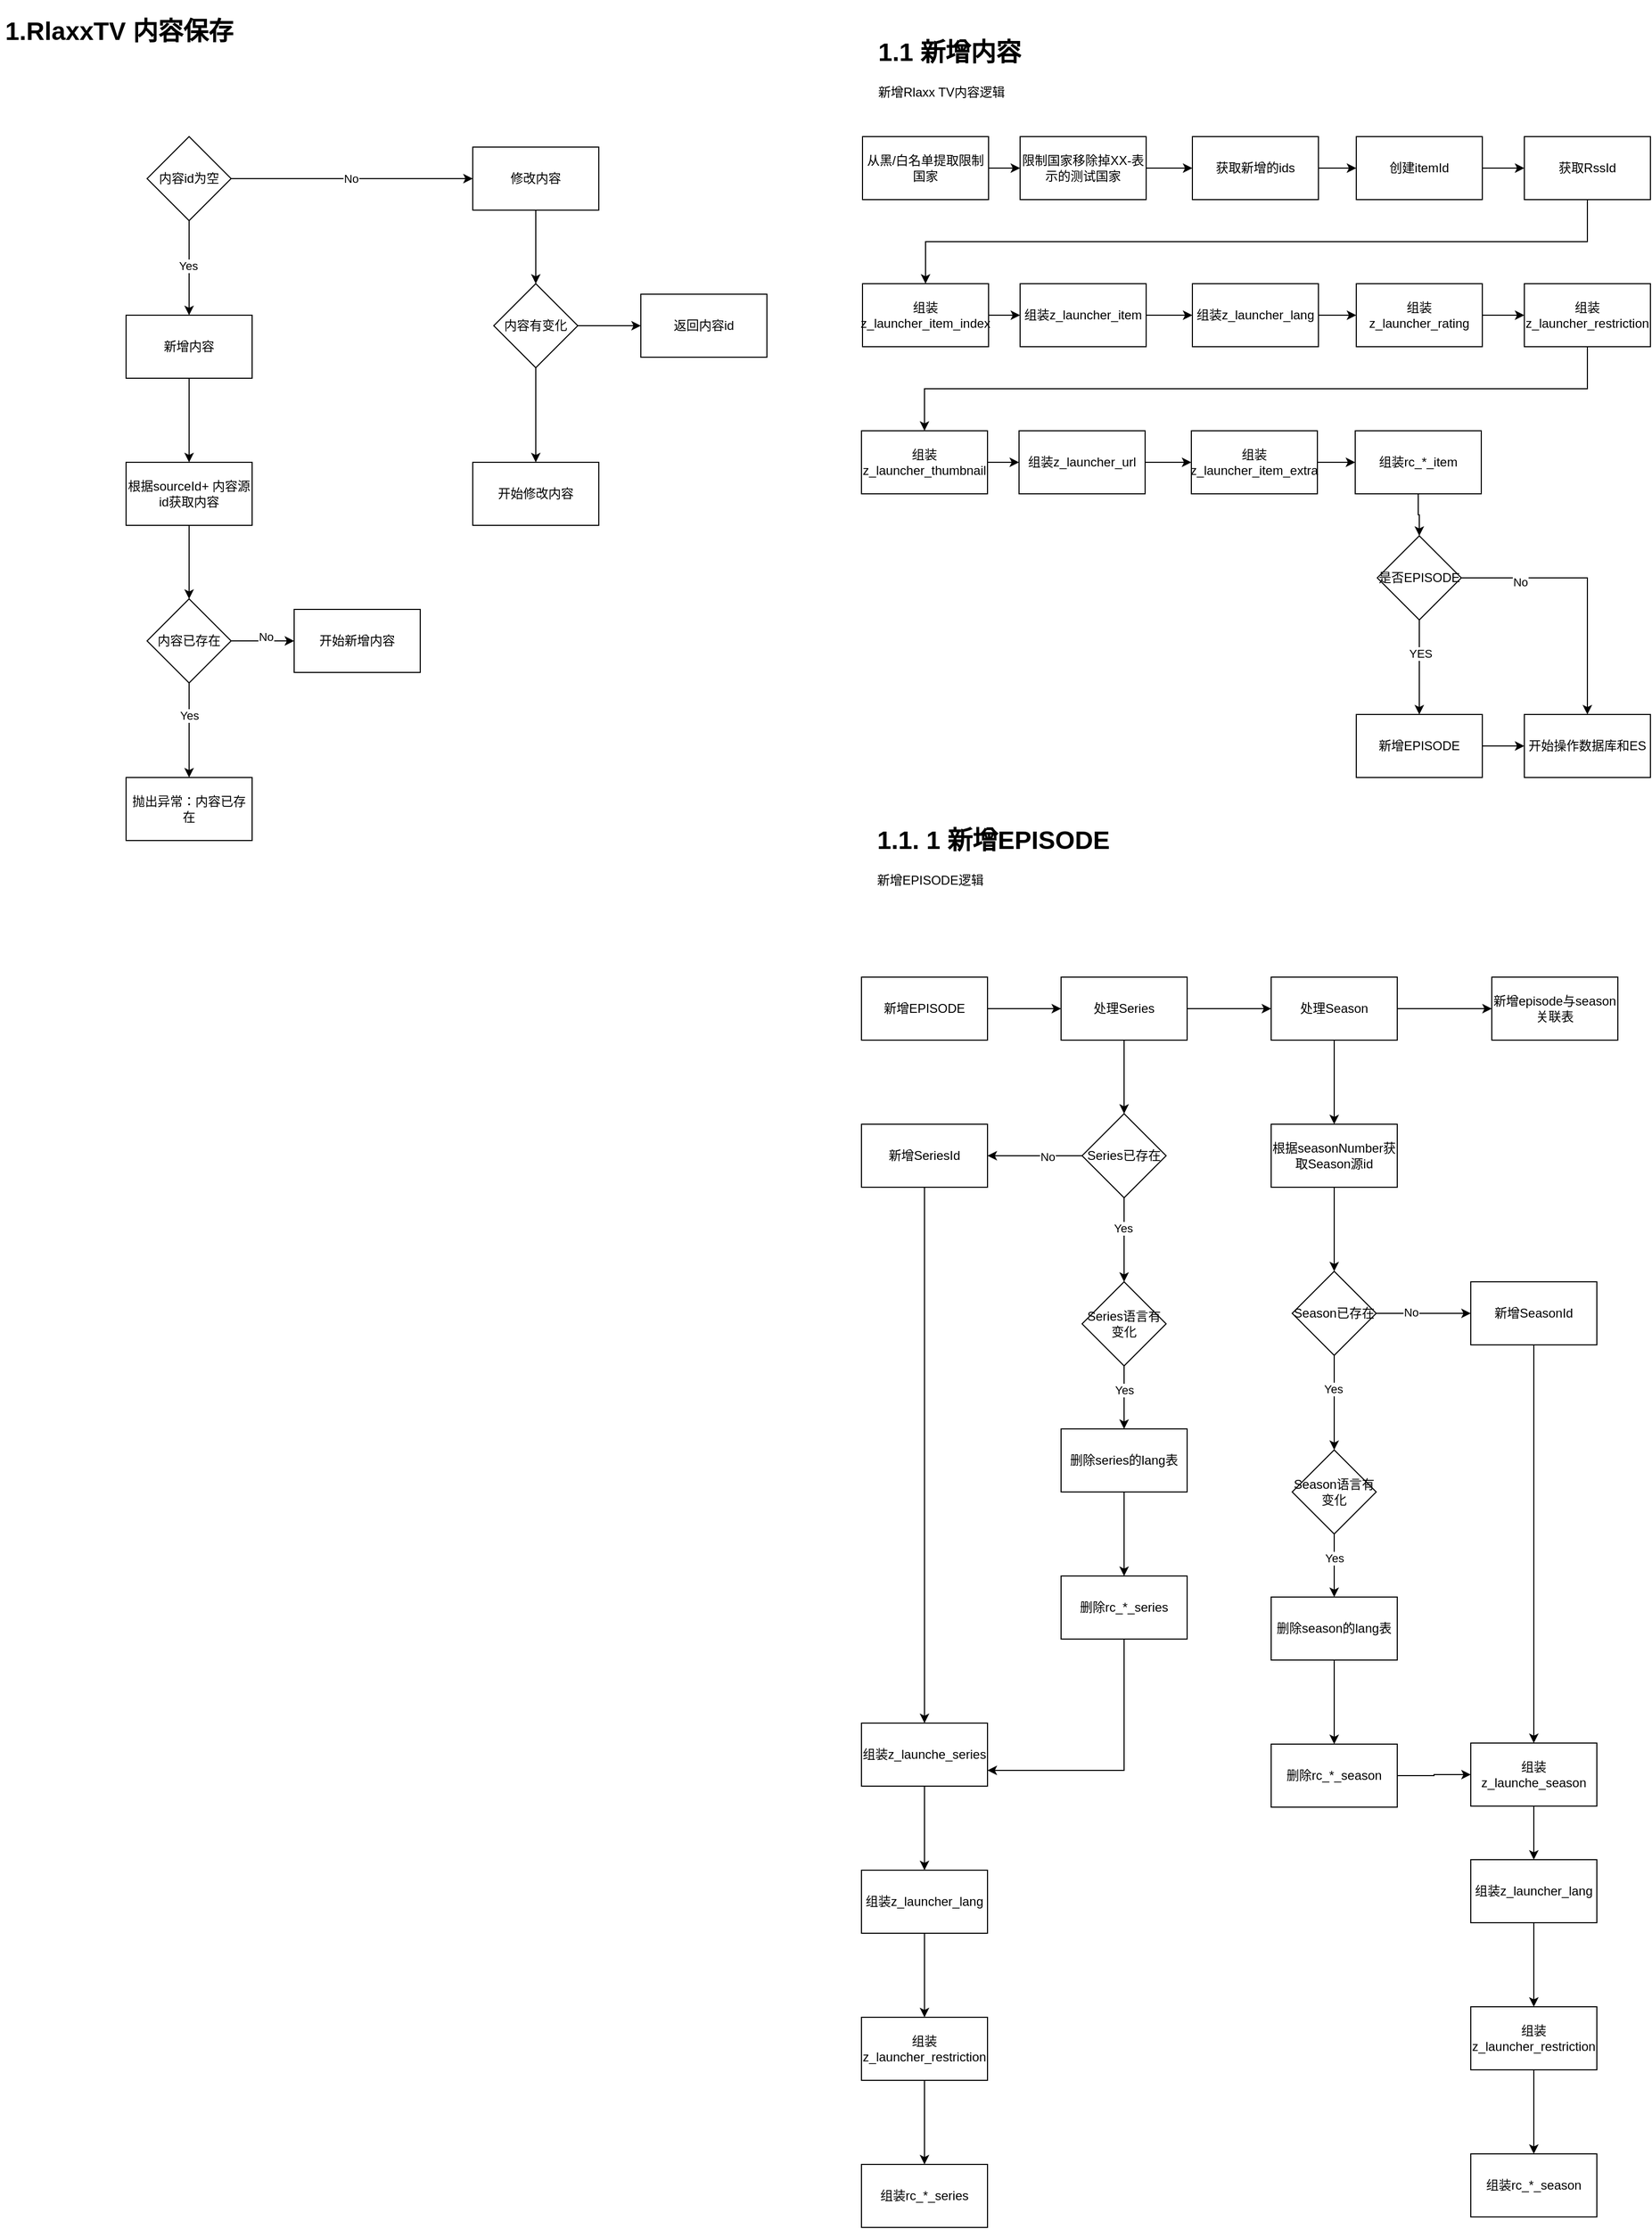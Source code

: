 <mxfile version="22.1.9" type="github" pages="5">
  <diagram name="1.内容保存" id="IRyI0qfTR5pbfn_mzIuA">
    <mxGraphModel dx="1386" dy="759" grid="1" gridSize="10" guides="1" tooltips="1" connect="1" arrows="1" fold="1" page="1" pageScale="1" pageWidth="827" pageHeight="1169" math="0" shadow="0">
      <root>
        <mxCell id="0" />
        <mxCell id="1" parent="0" />
        <mxCell id="hS1OXOlbxlRcdLpgtcnR-2" value="&lt;h1&gt;1.RlaxxTV 内容保存&lt;/h1&gt;&lt;p&gt;&lt;br&gt;&lt;/p&gt;" style="text;html=1;strokeColor=none;fillColor=none;spacing=5;spacingTop=-20;whiteSpace=wrap;overflow=hidden;rounded=0;" vertex="1" parent="1">
          <mxGeometry x="50" y="10" width="230" height="120" as="geometry" />
        </mxCell>
        <mxCell id="LwhM_ml0XGxY6FxhYdX4-3" value="" style="edgeStyle=orthogonalEdgeStyle;rounded=0;orthogonalLoop=1;jettySize=auto;html=1;" edge="1" parent="1" source="LwhM_ml0XGxY6FxhYdX4-1" target="LwhM_ml0XGxY6FxhYdX4-2">
          <mxGeometry relative="1" as="geometry" />
        </mxCell>
        <mxCell id="5rLwDc457-ZEm2vASGze-13" value="Yes" style="edgeLabel;html=1;align=center;verticalAlign=middle;resizable=0;points=[];" vertex="1" connectable="0" parent="LwhM_ml0XGxY6FxhYdX4-3">
          <mxGeometry x="-0.044" y="-1" relative="1" as="geometry">
            <mxPoint as="offset" />
          </mxGeometry>
        </mxCell>
        <mxCell id="LwhM_ml0XGxY6FxhYdX4-5" value="" style="edgeStyle=orthogonalEdgeStyle;rounded=0;orthogonalLoop=1;jettySize=auto;html=1;" edge="1" parent="1" source="LwhM_ml0XGxY6FxhYdX4-1" target="LwhM_ml0XGxY6FxhYdX4-4">
          <mxGeometry relative="1" as="geometry" />
        </mxCell>
        <mxCell id="5rLwDc457-ZEm2vASGze-14" value="No" style="edgeLabel;html=1;align=center;verticalAlign=middle;resizable=0;points=[];" vertex="1" connectable="0" parent="LwhM_ml0XGxY6FxhYdX4-5">
          <mxGeometry x="-0.009" relative="1" as="geometry">
            <mxPoint as="offset" />
          </mxGeometry>
        </mxCell>
        <mxCell id="LwhM_ml0XGxY6FxhYdX4-1" value="内容id为空" style="rhombus;whiteSpace=wrap;html=1;" vertex="1" parent="1">
          <mxGeometry x="190" y="130" width="80" height="80" as="geometry" />
        </mxCell>
        <mxCell id="5rLwDc457-ZEm2vASGze-4" value="" style="edgeStyle=orthogonalEdgeStyle;rounded=0;orthogonalLoop=1;jettySize=auto;html=1;" edge="1" parent="1" source="LwhM_ml0XGxY6FxhYdX4-2" target="5rLwDc457-ZEm2vASGze-3">
          <mxGeometry relative="1" as="geometry" />
        </mxCell>
        <mxCell id="LwhM_ml0XGxY6FxhYdX4-2" value="新增内容" style="whiteSpace=wrap;html=1;" vertex="1" parent="1">
          <mxGeometry x="170" y="300" width="120" height="60" as="geometry" />
        </mxCell>
        <mxCell id="5rLwDc457-ZEm2vASGze-19" value="" style="edgeStyle=orthogonalEdgeStyle;rounded=0;orthogonalLoop=1;jettySize=auto;html=1;" edge="1" parent="1" source="LwhM_ml0XGxY6FxhYdX4-4" target="5rLwDc457-ZEm2vASGze-18">
          <mxGeometry relative="1" as="geometry" />
        </mxCell>
        <mxCell id="LwhM_ml0XGxY6FxhYdX4-4" value="修改内容" style="whiteSpace=wrap;html=1;" vertex="1" parent="1">
          <mxGeometry x="500" y="140" width="120" height="60" as="geometry" />
        </mxCell>
        <mxCell id="5rLwDc457-ZEm2vASGze-6" value="" style="edgeStyle=orthogonalEdgeStyle;rounded=0;orthogonalLoop=1;jettySize=auto;html=1;" edge="1" parent="1" source="5rLwDc457-ZEm2vASGze-3" target="5rLwDc457-ZEm2vASGze-5">
          <mxGeometry relative="1" as="geometry" />
        </mxCell>
        <mxCell id="5rLwDc457-ZEm2vASGze-3" value="根据sourceId+ 内容源id获取内容" style="whiteSpace=wrap;html=1;" vertex="1" parent="1">
          <mxGeometry x="170" y="440" width="120" height="60" as="geometry" />
        </mxCell>
        <mxCell id="5rLwDc457-ZEm2vASGze-11" value="" style="edgeStyle=orthogonalEdgeStyle;rounded=0;orthogonalLoop=1;jettySize=auto;html=1;" edge="1" parent="1" source="5rLwDc457-ZEm2vASGze-5" target="5rLwDc457-ZEm2vASGze-10">
          <mxGeometry relative="1" as="geometry" />
        </mxCell>
        <mxCell id="5rLwDc457-ZEm2vASGze-12" value="Yes" style="edgeLabel;html=1;align=center;verticalAlign=middle;resizable=0;points=[];" vertex="1" connectable="0" parent="5rLwDc457-ZEm2vASGze-11">
          <mxGeometry x="-0.311" relative="1" as="geometry">
            <mxPoint as="offset" />
          </mxGeometry>
        </mxCell>
        <mxCell id="5rLwDc457-ZEm2vASGze-16" value="" style="edgeStyle=orthogonalEdgeStyle;rounded=0;orthogonalLoop=1;jettySize=auto;html=1;" edge="1" parent="1" source="5rLwDc457-ZEm2vASGze-5" target="5rLwDc457-ZEm2vASGze-15">
          <mxGeometry relative="1" as="geometry" />
        </mxCell>
        <mxCell id="5rLwDc457-ZEm2vASGze-17" value="No" style="edgeLabel;html=1;align=center;verticalAlign=middle;resizable=0;points=[];" vertex="1" connectable="0" parent="5rLwDc457-ZEm2vASGze-16">
          <mxGeometry x="0.1" y="4" relative="1" as="geometry">
            <mxPoint as="offset" />
          </mxGeometry>
        </mxCell>
        <mxCell id="5rLwDc457-ZEm2vASGze-5" value="内容已存在" style="rhombus;whiteSpace=wrap;html=1;" vertex="1" parent="1">
          <mxGeometry x="190" y="570" width="80" height="80" as="geometry" />
        </mxCell>
        <mxCell id="5rLwDc457-ZEm2vASGze-10" value="抛出异常：内容已存在" style="whiteSpace=wrap;html=1;" vertex="1" parent="1">
          <mxGeometry x="170" y="740" width="120" height="60" as="geometry" />
        </mxCell>
        <mxCell id="5rLwDc457-ZEm2vASGze-15" value="开始新增内容" style="whiteSpace=wrap;html=1;" vertex="1" parent="1">
          <mxGeometry x="330" y="580" width="120" height="60" as="geometry" />
        </mxCell>
        <mxCell id="5rLwDc457-ZEm2vASGze-21" value="" style="edgeStyle=orthogonalEdgeStyle;rounded=0;orthogonalLoop=1;jettySize=auto;html=1;" edge="1" parent="1" source="5rLwDc457-ZEm2vASGze-18" target="5rLwDc457-ZEm2vASGze-20">
          <mxGeometry relative="1" as="geometry" />
        </mxCell>
        <mxCell id="5rLwDc457-ZEm2vASGze-23" value="" style="edgeStyle=orthogonalEdgeStyle;rounded=0;orthogonalLoop=1;jettySize=auto;html=1;" edge="1" parent="1" source="5rLwDc457-ZEm2vASGze-18" target="5rLwDc457-ZEm2vASGze-22">
          <mxGeometry relative="1" as="geometry" />
        </mxCell>
        <mxCell id="5rLwDc457-ZEm2vASGze-18" value="内容有变化" style="rhombus;whiteSpace=wrap;html=1;" vertex="1" parent="1">
          <mxGeometry x="520" y="270" width="80" height="80" as="geometry" />
        </mxCell>
        <mxCell id="5rLwDc457-ZEm2vASGze-20" value="开始修改内容" style="whiteSpace=wrap;html=1;" vertex="1" parent="1">
          <mxGeometry x="500" y="440" width="120" height="60" as="geometry" />
        </mxCell>
        <mxCell id="5rLwDc457-ZEm2vASGze-22" value="返回内容id" style="whiteSpace=wrap;html=1;" vertex="1" parent="1">
          <mxGeometry x="660" y="280" width="120" height="60" as="geometry" />
        </mxCell>
        <mxCell id="xogt0kgyZUSHO5IbddaN-40" value="&lt;h1&gt;1.1 新增内容&lt;/h1&gt;&lt;p&gt;新增Rlaxx TV内容逻辑&lt;/p&gt;" style="text;html=1;strokeColor=none;fillColor=none;spacing=5;spacingTop=-20;whiteSpace=wrap;overflow=hidden;rounded=0;" vertex="1" parent="1">
          <mxGeometry x="881" y="30" width="190" height="120" as="geometry" />
        </mxCell>
        <mxCell id="xogt0kgyZUSHO5IbddaN-41" value="" style="edgeStyle=orthogonalEdgeStyle;rounded=0;orthogonalLoop=1;jettySize=auto;html=1;" edge="1" parent="1" source="xogt0kgyZUSHO5IbddaN-42" target="xogt0kgyZUSHO5IbddaN-44">
          <mxGeometry relative="1" as="geometry" />
        </mxCell>
        <mxCell id="xogt0kgyZUSHO5IbddaN-42" value="从黑/白名单提取限制国家" style="rounded=0;whiteSpace=wrap;html=1;" vertex="1" parent="1">
          <mxGeometry x="871" y="130" width="120" height="60" as="geometry" />
        </mxCell>
        <mxCell id="xogt0kgyZUSHO5IbddaN-43" value="" style="edgeStyle=orthogonalEdgeStyle;rounded=0;orthogonalLoop=1;jettySize=auto;html=1;" edge="1" parent="1" source="xogt0kgyZUSHO5IbddaN-44" target="xogt0kgyZUSHO5IbddaN-46">
          <mxGeometry relative="1" as="geometry" />
        </mxCell>
        <mxCell id="xogt0kgyZUSHO5IbddaN-44" value="限制国家移除掉XX-表示的测试国家" style="rounded=0;whiteSpace=wrap;html=1;" vertex="1" parent="1">
          <mxGeometry x="1021" y="130" width="120" height="60" as="geometry" />
        </mxCell>
        <mxCell id="xogt0kgyZUSHO5IbddaN-45" value="" style="edgeStyle=orthogonalEdgeStyle;rounded=0;orthogonalLoop=1;jettySize=auto;html=1;" edge="1" parent="1" source="xogt0kgyZUSHO5IbddaN-46" target="xogt0kgyZUSHO5IbddaN-48">
          <mxGeometry relative="1" as="geometry" />
        </mxCell>
        <mxCell id="xogt0kgyZUSHO5IbddaN-46" value="获取新增的ids" style="whiteSpace=wrap;html=1;rounded=0;" vertex="1" parent="1">
          <mxGeometry x="1185" y="130" width="120" height="60" as="geometry" />
        </mxCell>
        <mxCell id="xogt0kgyZUSHO5IbddaN-47" value="" style="edgeStyle=orthogonalEdgeStyle;rounded=0;orthogonalLoop=1;jettySize=auto;html=1;" edge="1" parent="1" source="xogt0kgyZUSHO5IbddaN-48" target="xogt0kgyZUSHO5IbddaN-50">
          <mxGeometry relative="1" as="geometry" />
        </mxCell>
        <mxCell id="xogt0kgyZUSHO5IbddaN-48" value="创建itemId" style="whiteSpace=wrap;html=1;rounded=0;" vertex="1" parent="1">
          <mxGeometry x="1341" y="130" width="120" height="60" as="geometry" />
        </mxCell>
        <mxCell id="xogt0kgyZUSHO5IbddaN-49" style="edgeStyle=orthogonalEdgeStyle;rounded=0;orthogonalLoop=1;jettySize=auto;html=1;" edge="1" parent="1" source="xogt0kgyZUSHO5IbddaN-50" target="xogt0kgyZUSHO5IbddaN-52">
          <mxGeometry relative="1" as="geometry">
            <Array as="points">
              <mxPoint x="1561" y="230" />
              <mxPoint x="931" y="230" />
            </Array>
          </mxGeometry>
        </mxCell>
        <mxCell id="xogt0kgyZUSHO5IbddaN-50" value="获取RssId" style="whiteSpace=wrap;html=1;rounded=0;" vertex="1" parent="1">
          <mxGeometry x="1501" y="130" width="120" height="60" as="geometry" />
        </mxCell>
        <mxCell id="xogt0kgyZUSHO5IbddaN-51" value="" style="edgeStyle=orthogonalEdgeStyle;rounded=0;orthogonalLoop=1;jettySize=auto;html=1;" edge="1" parent="1" source="xogt0kgyZUSHO5IbddaN-52" target="xogt0kgyZUSHO5IbddaN-54">
          <mxGeometry relative="1" as="geometry" />
        </mxCell>
        <mxCell id="xogt0kgyZUSHO5IbddaN-52" value="组装z_launcher_item_index" style="whiteSpace=wrap;html=1;rounded=0;" vertex="1" parent="1">
          <mxGeometry x="871" y="270" width="120" height="60" as="geometry" />
        </mxCell>
        <mxCell id="xogt0kgyZUSHO5IbddaN-53" value="" style="edgeStyle=orthogonalEdgeStyle;rounded=0;orthogonalLoop=1;jettySize=auto;html=1;" edge="1" parent="1" source="xogt0kgyZUSHO5IbddaN-54" target="xogt0kgyZUSHO5IbddaN-56">
          <mxGeometry relative="1" as="geometry" />
        </mxCell>
        <mxCell id="xogt0kgyZUSHO5IbddaN-54" value="组装z_launcher_item" style="whiteSpace=wrap;html=1;rounded=0;" vertex="1" parent="1">
          <mxGeometry x="1021" y="270" width="120" height="60" as="geometry" />
        </mxCell>
        <mxCell id="xogt0kgyZUSHO5IbddaN-55" value="" style="edgeStyle=orthogonalEdgeStyle;rounded=0;orthogonalLoop=1;jettySize=auto;html=1;" edge="1" parent="1" source="xogt0kgyZUSHO5IbddaN-56" target="xogt0kgyZUSHO5IbddaN-58">
          <mxGeometry relative="1" as="geometry" />
        </mxCell>
        <mxCell id="xogt0kgyZUSHO5IbddaN-56" value="组装z_launcher_lang" style="whiteSpace=wrap;html=1;rounded=0;" vertex="1" parent="1">
          <mxGeometry x="1185" y="270" width="120" height="60" as="geometry" />
        </mxCell>
        <mxCell id="xogt0kgyZUSHO5IbddaN-57" value="" style="edgeStyle=orthogonalEdgeStyle;rounded=0;orthogonalLoop=1;jettySize=auto;html=1;" edge="1" parent="1" source="xogt0kgyZUSHO5IbddaN-58" target="xogt0kgyZUSHO5IbddaN-60">
          <mxGeometry relative="1" as="geometry" />
        </mxCell>
        <mxCell id="xogt0kgyZUSHO5IbddaN-58" value="组装z_launcher_rating" style="whiteSpace=wrap;html=1;rounded=0;" vertex="1" parent="1">
          <mxGeometry x="1341" y="270" width="120" height="60" as="geometry" />
        </mxCell>
        <mxCell id="xogt0kgyZUSHO5IbddaN-59" style="edgeStyle=orthogonalEdgeStyle;rounded=0;orthogonalLoop=1;jettySize=auto;html=1;entryX=0.5;entryY=0;entryDx=0;entryDy=0;" edge="1" parent="1" source="xogt0kgyZUSHO5IbddaN-60" target="xogt0kgyZUSHO5IbddaN-62">
          <mxGeometry relative="1" as="geometry">
            <Array as="points">
              <mxPoint x="1561" y="370" />
              <mxPoint x="930" y="370" />
            </Array>
          </mxGeometry>
        </mxCell>
        <mxCell id="xogt0kgyZUSHO5IbddaN-60" value="组装z_launcher_restriction" style="whiteSpace=wrap;html=1;rounded=0;" vertex="1" parent="1">
          <mxGeometry x="1501" y="270" width="120" height="60" as="geometry" />
        </mxCell>
        <mxCell id="xogt0kgyZUSHO5IbddaN-61" value="" style="edgeStyle=orthogonalEdgeStyle;rounded=0;orthogonalLoop=1;jettySize=auto;html=1;" edge="1" parent="1" source="xogt0kgyZUSHO5IbddaN-62" target="xogt0kgyZUSHO5IbddaN-64">
          <mxGeometry relative="1" as="geometry" />
        </mxCell>
        <mxCell id="xogt0kgyZUSHO5IbddaN-62" value="组装z_launcher_thumbnail" style="whiteSpace=wrap;html=1;rounded=0;" vertex="1" parent="1">
          <mxGeometry x="870" y="410" width="120" height="60" as="geometry" />
        </mxCell>
        <mxCell id="xogt0kgyZUSHO5IbddaN-63" value="" style="edgeStyle=orthogonalEdgeStyle;rounded=0;orthogonalLoop=1;jettySize=auto;html=1;" edge="1" parent="1" source="xogt0kgyZUSHO5IbddaN-64" target="xogt0kgyZUSHO5IbddaN-66">
          <mxGeometry relative="1" as="geometry" />
        </mxCell>
        <mxCell id="xogt0kgyZUSHO5IbddaN-64" value="组装z_launcher_url" style="whiteSpace=wrap;html=1;rounded=0;" vertex="1" parent="1">
          <mxGeometry x="1020" y="410" width="120" height="60" as="geometry" />
        </mxCell>
        <mxCell id="xogt0kgyZUSHO5IbddaN-65" value="" style="edgeStyle=orthogonalEdgeStyle;rounded=0;orthogonalLoop=1;jettySize=auto;html=1;" edge="1" parent="1" source="xogt0kgyZUSHO5IbddaN-66" target="xogt0kgyZUSHO5IbddaN-68">
          <mxGeometry relative="1" as="geometry" />
        </mxCell>
        <mxCell id="xogt0kgyZUSHO5IbddaN-66" value="组装z_launcher_item_extra" style="whiteSpace=wrap;html=1;rounded=0;" vertex="1" parent="1">
          <mxGeometry x="1184" y="410" width="120" height="60" as="geometry" />
        </mxCell>
        <mxCell id="xogt0kgyZUSHO5IbddaN-67" value="" style="edgeStyle=orthogonalEdgeStyle;rounded=0;orthogonalLoop=1;jettySize=auto;html=1;" edge="1" parent="1" source="xogt0kgyZUSHO5IbddaN-68" target="xogt0kgyZUSHO5IbddaN-73">
          <mxGeometry relative="1" as="geometry" />
        </mxCell>
        <mxCell id="xogt0kgyZUSHO5IbddaN-68" value="组装rc_*_item" style="whiteSpace=wrap;html=1;rounded=0;" vertex="1" parent="1">
          <mxGeometry x="1340" y="410" width="120" height="60" as="geometry" />
        </mxCell>
        <mxCell id="xogt0kgyZUSHO5IbddaN-69" value="" style="edgeStyle=orthogonalEdgeStyle;rounded=0;orthogonalLoop=1;jettySize=auto;html=1;" edge="1" parent="1" source="xogt0kgyZUSHO5IbddaN-73" target="xogt0kgyZUSHO5IbddaN-75">
          <mxGeometry relative="1" as="geometry" />
        </mxCell>
        <mxCell id="xogt0kgyZUSHO5IbddaN-70" value="YES" style="edgeLabel;html=1;align=center;verticalAlign=middle;resizable=0;points=[];" vertex="1" connectable="0" parent="xogt0kgyZUSHO5IbddaN-69">
          <mxGeometry x="-0.289" y="1" relative="1" as="geometry">
            <mxPoint as="offset" />
          </mxGeometry>
        </mxCell>
        <mxCell id="xogt0kgyZUSHO5IbddaN-71" style="edgeStyle=orthogonalEdgeStyle;rounded=0;orthogonalLoop=1;jettySize=auto;html=1;entryX=0.5;entryY=0;entryDx=0;entryDy=0;" edge="1" parent="1" source="xogt0kgyZUSHO5IbddaN-73" target="xogt0kgyZUSHO5IbddaN-76">
          <mxGeometry relative="1" as="geometry" />
        </mxCell>
        <mxCell id="xogt0kgyZUSHO5IbddaN-72" value="No" style="edgeLabel;html=1;align=center;verticalAlign=middle;resizable=0;points=[];" vertex="1" connectable="0" parent="xogt0kgyZUSHO5IbddaN-71">
          <mxGeometry x="-0.552" y="-4" relative="1" as="geometry">
            <mxPoint as="offset" />
          </mxGeometry>
        </mxCell>
        <mxCell id="xogt0kgyZUSHO5IbddaN-73" value="是否EPISODE" style="rhombus;whiteSpace=wrap;html=1;rounded=0;" vertex="1" parent="1">
          <mxGeometry x="1361" y="510" width="80" height="80" as="geometry" />
        </mxCell>
        <mxCell id="xogt0kgyZUSHO5IbddaN-74" value="" style="edgeStyle=orthogonalEdgeStyle;rounded=0;orthogonalLoop=1;jettySize=auto;html=1;" edge="1" parent="1" source="xogt0kgyZUSHO5IbddaN-75" target="xogt0kgyZUSHO5IbddaN-76">
          <mxGeometry relative="1" as="geometry" />
        </mxCell>
        <mxCell id="xogt0kgyZUSHO5IbddaN-75" value="新增EPISODE" style="whiteSpace=wrap;html=1;rounded=0;" vertex="1" parent="1">
          <mxGeometry x="1341" y="680" width="120" height="60" as="geometry" />
        </mxCell>
        <mxCell id="xogt0kgyZUSHO5IbddaN-76" value="开始操作数据库和ES" style="whiteSpace=wrap;html=1;rounded=0;" vertex="1" parent="1">
          <mxGeometry x="1501" y="680" width="120" height="60" as="geometry" />
        </mxCell>
        <mxCell id="FKwac9EWNF57oJApBUb9-1" style="edgeStyle=orthogonalEdgeStyle;rounded=0;orthogonalLoop=1;jettySize=auto;html=1;entryX=0;entryY=0.5;entryDx=0;entryDy=0;" edge="1" parent="1" source="FKwac9EWNF57oJApBUb9-3" target="FKwac9EWNF57oJApBUb9-6">
          <mxGeometry relative="1" as="geometry" />
        </mxCell>
        <mxCell id="FKwac9EWNF57oJApBUb9-2" value="" style="edgeStyle=orthogonalEdgeStyle;rounded=0;orthogonalLoop=1;jettySize=auto;html=1;" edge="1" parent="1" source="FKwac9EWNF57oJApBUb9-3" target="FKwac9EWNF57oJApBUb9-12">
          <mxGeometry relative="1" as="geometry" />
        </mxCell>
        <mxCell id="FKwac9EWNF57oJApBUb9-3" value="处理Series" style="rounded=0;whiteSpace=wrap;html=1;" vertex="1" parent="1">
          <mxGeometry x="1060" y="930" width="120" height="60" as="geometry" />
        </mxCell>
        <mxCell id="FKwac9EWNF57oJApBUb9-4" style="edgeStyle=orthogonalEdgeStyle;rounded=0;orthogonalLoop=1;jettySize=auto;html=1;" edge="1" parent="1" source="FKwac9EWNF57oJApBUb9-6" target="FKwac9EWNF57oJApBUb9-7">
          <mxGeometry relative="1" as="geometry" />
        </mxCell>
        <mxCell id="FKwac9EWNF57oJApBUb9-5" value="" style="edgeStyle=orthogonalEdgeStyle;rounded=0;orthogonalLoop=1;jettySize=auto;html=1;" edge="1" parent="1" source="FKwac9EWNF57oJApBUb9-6" target="FKwac9EWNF57oJApBUb9-53">
          <mxGeometry relative="1" as="geometry" />
        </mxCell>
        <mxCell id="FKwac9EWNF57oJApBUb9-6" value="处理Season" style="rounded=0;whiteSpace=wrap;html=1;" vertex="1" parent="1">
          <mxGeometry x="1260" y="930" width="120" height="60" as="geometry" />
        </mxCell>
        <mxCell id="FKwac9EWNF57oJApBUb9-7" value="新增episode与season关联表" style="rounded=0;whiteSpace=wrap;html=1;" vertex="1" parent="1">
          <mxGeometry x="1470" y="930" width="120" height="60" as="geometry" />
        </mxCell>
        <mxCell id="FKwac9EWNF57oJApBUb9-8" value="" style="edgeStyle=orthogonalEdgeStyle;rounded=0;orthogonalLoop=1;jettySize=auto;html=1;" edge="1" parent="1" source="FKwac9EWNF57oJApBUb9-12" target="FKwac9EWNF57oJApBUb9-14">
          <mxGeometry relative="1" as="geometry" />
        </mxCell>
        <mxCell id="FKwac9EWNF57oJApBUb9-9" value="No" style="edgeLabel;html=1;align=center;verticalAlign=middle;resizable=0;points=[];" vertex="1" connectable="0" parent="FKwac9EWNF57oJApBUb9-8">
          <mxGeometry x="-0.262" y="1" relative="1" as="geometry">
            <mxPoint as="offset" />
          </mxGeometry>
        </mxCell>
        <mxCell id="FKwac9EWNF57oJApBUb9-10" value="" style="edgeStyle=orthogonalEdgeStyle;rounded=0;orthogonalLoop=1;jettySize=auto;html=1;" edge="1" parent="1" source="FKwac9EWNF57oJApBUb9-12" target="FKwac9EWNF57oJApBUb9-19">
          <mxGeometry relative="1" as="geometry" />
        </mxCell>
        <mxCell id="FKwac9EWNF57oJApBUb9-11" value="Yes" style="edgeLabel;html=1;align=center;verticalAlign=middle;resizable=0;points=[];" vertex="1" connectable="0" parent="FKwac9EWNF57oJApBUb9-10">
          <mxGeometry x="-0.29" y="-1" relative="1" as="geometry">
            <mxPoint as="offset" />
          </mxGeometry>
        </mxCell>
        <mxCell id="FKwac9EWNF57oJApBUb9-12" value="Series已存在" style="rhombus;whiteSpace=wrap;html=1;rounded=0;" vertex="1" parent="1">
          <mxGeometry x="1080" y="1060" width="80" height="80" as="geometry" />
        </mxCell>
        <mxCell id="FKwac9EWNF57oJApBUb9-13" style="edgeStyle=orthogonalEdgeStyle;rounded=0;orthogonalLoop=1;jettySize=auto;html=1;" edge="1" parent="1" source="FKwac9EWNF57oJApBUb9-14" target="FKwac9EWNF57oJApBUb9-25">
          <mxGeometry relative="1" as="geometry" />
        </mxCell>
        <mxCell id="FKwac9EWNF57oJApBUb9-14" value="新增SeriesId" style="whiteSpace=wrap;html=1;rounded=0;" vertex="1" parent="1">
          <mxGeometry x="870" y="1070" width="120" height="60" as="geometry" />
        </mxCell>
        <mxCell id="FKwac9EWNF57oJApBUb9-15" value="" style="edgeStyle=orthogonalEdgeStyle;rounded=0;orthogonalLoop=1;jettySize=auto;html=1;" edge="1" parent="1" source="FKwac9EWNF57oJApBUb9-16" target="FKwac9EWNF57oJApBUb9-3">
          <mxGeometry relative="1" as="geometry" />
        </mxCell>
        <mxCell id="FKwac9EWNF57oJApBUb9-16" value="新增EPISODE" style="rounded=0;whiteSpace=wrap;html=1;" vertex="1" parent="1">
          <mxGeometry x="870" y="930" width="120" height="60" as="geometry" />
        </mxCell>
        <mxCell id="FKwac9EWNF57oJApBUb9-17" value="" style="edgeStyle=orthogonalEdgeStyle;rounded=0;orthogonalLoop=1;jettySize=auto;html=1;" edge="1" parent="1" source="FKwac9EWNF57oJApBUb9-19" target="FKwac9EWNF57oJApBUb9-21">
          <mxGeometry relative="1" as="geometry" />
        </mxCell>
        <mxCell id="FKwac9EWNF57oJApBUb9-18" value="Yes" style="edgeLabel;html=1;align=center;verticalAlign=middle;resizable=0;points=[];" vertex="1" connectable="0" parent="FKwac9EWNF57oJApBUb9-17">
          <mxGeometry x="-0.226" relative="1" as="geometry">
            <mxPoint as="offset" />
          </mxGeometry>
        </mxCell>
        <mxCell id="FKwac9EWNF57oJApBUb9-19" value="Series语言有变化" style="rhombus;whiteSpace=wrap;html=1;rounded=0;" vertex="1" parent="1">
          <mxGeometry x="1080" y="1220" width="80" height="80" as="geometry" />
        </mxCell>
        <mxCell id="FKwac9EWNF57oJApBUb9-20" value="" style="edgeStyle=orthogonalEdgeStyle;rounded=0;orthogonalLoop=1;jettySize=auto;html=1;" edge="1" parent="1" source="FKwac9EWNF57oJApBUb9-21" target="FKwac9EWNF57oJApBUb9-23">
          <mxGeometry relative="1" as="geometry" />
        </mxCell>
        <mxCell id="FKwac9EWNF57oJApBUb9-21" value="删除series的lang表" style="whiteSpace=wrap;html=1;rounded=0;" vertex="1" parent="1">
          <mxGeometry x="1060" y="1360" width="120" height="60" as="geometry" />
        </mxCell>
        <mxCell id="FKwac9EWNF57oJApBUb9-22" style="edgeStyle=orthogonalEdgeStyle;rounded=0;orthogonalLoop=1;jettySize=auto;html=1;entryX=1;entryY=0.75;entryDx=0;entryDy=0;" edge="1" parent="1" source="FKwac9EWNF57oJApBUb9-23" target="FKwac9EWNF57oJApBUb9-25">
          <mxGeometry relative="1" as="geometry">
            <Array as="points">
              <mxPoint x="1120" y="1685" />
            </Array>
          </mxGeometry>
        </mxCell>
        <mxCell id="FKwac9EWNF57oJApBUb9-23" value="删除rc_*_series" style="whiteSpace=wrap;html=1;rounded=0;" vertex="1" parent="1">
          <mxGeometry x="1060" y="1500" width="120" height="60" as="geometry" />
        </mxCell>
        <mxCell id="FKwac9EWNF57oJApBUb9-24" value="" style="edgeStyle=orthogonalEdgeStyle;rounded=0;orthogonalLoop=1;jettySize=auto;html=1;" edge="1" parent="1" source="FKwac9EWNF57oJApBUb9-25" target="FKwac9EWNF57oJApBUb9-27">
          <mxGeometry relative="1" as="geometry" />
        </mxCell>
        <mxCell id="FKwac9EWNF57oJApBUb9-25" value="组装z_launche_series" style="rounded=0;whiteSpace=wrap;html=1;" vertex="1" parent="1">
          <mxGeometry x="870" y="1640" width="120" height="60" as="geometry" />
        </mxCell>
        <mxCell id="FKwac9EWNF57oJApBUb9-26" value="" style="edgeStyle=orthogonalEdgeStyle;rounded=0;orthogonalLoop=1;jettySize=auto;html=1;" edge="1" parent="1" source="FKwac9EWNF57oJApBUb9-27" target="FKwac9EWNF57oJApBUb9-29">
          <mxGeometry relative="1" as="geometry" />
        </mxCell>
        <mxCell id="FKwac9EWNF57oJApBUb9-27" value="组装z_launcher_lang" style="whiteSpace=wrap;html=1;rounded=0;" vertex="1" parent="1">
          <mxGeometry x="870" y="1780" width="120" height="60" as="geometry" />
        </mxCell>
        <mxCell id="FKwac9EWNF57oJApBUb9-28" value="" style="edgeStyle=orthogonalEdgeStyle;rounded=0;orthogonalLoop=1;jettySize=auto;html=1;" edge="1" parent="1" source="FKwac9EWNF57oJApBUb9-29" target="FKwac9EWNF57oJApBUb9-30">
          <mxGeometry relative="1" as="geometry" />
        </mxCell>
        <mxCell id="FKwac9EWNF57oJApBUb9-29" value="组装z_launcher_restriction" style="whiteSpace=wrap;html=1;rounded=0;" vertex="1" parent="1">
          <mxGeometry x="870" y="1920" width="120" height="60" as="geometry" />
        </mxCell>
        <mxCell id="FKwac9EWNF57oJApBUb9-30" value="组装rc_*_series" style="whiteSpace=wrap;html=1;rounded=0;" vertex="1" parent="1">
          <mxGeometry x="870" y="2060" width="120" height="60" as="geometry" />
        </mxCell>
        <mxCell id="FKwac9EWNF57oJApBUb9-31" value="" style="edgeStyle=orthogonalEdgeStyle;rounded=0;orthogonalLoop=1;jettySize=auto;html=1;" edge="1" parent="1" source="FKwac9EWNF57oJApBUb9-35" target="FKwac9EWNF57oJApBUb9-37">
          <mxGeometry relative="1" as="geometry" />
        </mxCell>
        <mxCell id="FKwac9EWNF57oJApBUb9-32" value="No" style="edgeLabel;html=1;align=center;verticalAlign=middle;resizable=0;points=[];" vertex="1" connectable="0" parent="FKwac9EWNF57oJApBUb9-31">
          <mxGeometry x="-0.262" y="1" relative="1" as="geometry">
            <mxPoint as="offset" />
          </mxGeometry>
        </mxCell>
        <mxCell id="FKwac9EWNF57oJApBUb9-33" value="" style="edgeStyle=orthogonalEdgeStyle;rounded=0;orthogonalLoop=1;jettySize=auto;html=1;" edge="1" parent="1" source="FKwac9EWNF57oJApBUb9-35" target="FKwac9EWNF57oJApBUb9-40">
          <mxGeometry relative="1" as="geometry" />
        </mxCell>
        <mxCell id="FKwac9EWNF57oJApBUb9-34" value="Yes" style="edgeLabel;html=1;align=center;verticalAlign=middle;resizable=0;points=[];" vertex="1" connectable="0" parent="FKwac9EWNF57oJApBUb9-33">
          <mxGeometry x="-0.29" y="-1" relative="1" as="geometry">
            <mxPoint as="offset" />
          </mxGeometry>
        </mxCell>
        <mxCell id="FKwac9EWNF57oJApBUb9-35" value="Season已存在" style="rhombus;whiteSpace=wrap;html=1;rounded=0;" vertex="1" parent="1">
          <mxGeometry x="1280" y="1210" width="80" height="80" as="geometry" />
        </mxCell>
        <mxCell id="FKwac9EWNF57oJApBUb9-36" style="edgeStyle=orthogonalEdgeStyle;rounded=0;orthogonalLoop=1;jettySize=auto;html=1;" edge="1" parent="1" source="FKwac9EWNF57oJApBUb9-37" target="FKwac9EWNF57oJApBUb9-46">
          <mxGeometry relative="1" as="geometry" />
        </mxCell>
        <mxCell id="FKwac9EWNF57oJApBUb9-37" value="新增SeasonId" style="whiteSpace=wrap;html=1;rounded=0;" vertex="1" parent="1">
          <mxGeometry x="1450" y="1220" width="120" height="60" as="geometry" />
        </mxCell>
        <mxCell id="FKwac9EWNF57oJApBUb9-38" value="" style="edgeStyle=orthogonalEdgeStyle;rounded=0;orthogonalLoop=1;jettySize=auto;html=1;" edge="1" parent="1" source="FKwac9EWNF57oJApBUb9-40" target="FKwac9EWNF57oJApBUb9-42">
          <mxGeometry relative="1" as="geometry" />
        </mxCell>
        <mxCell id="FKwac9EWNF57oJApBUb9-39" value="Yes" style="edgeLabel;html=1;align=center;verticalAlign=middle;resizable=0;points=[];" vertex="1" connectable="0" parent="FKwac9EWNF57oJApBUb9-38">
          <mxGeometry x="-0.226" relative="1" as="geometry">
            <mxPoint as="offset" />
          </mxGeometry>
        </mxCell>
        <mxCell id="FKwac9EWNF57oJApBUb9-40" value="Season语言有变化" style="rhombus;whiteSpace=wrap;html=1;rounded=0;" vertex="1" parent="1">
          <mxGeometry x="1280" y="1380" width="80" height="80" as="geometry" />
        </mxCell>
        <mxCell id="FKwac9EWNF57oJApBUb9-41" value="" style="edgeStyle=orthogonalEdgeStyle;rounded=0;orthogonalLoop=1;jettySize=auto;html=1;" edge="1" parent="1" source="FKwac9EWNF57oJApBUb9-42" target="FKwac9EWNF57oJApBUb9-44">
          <mxGeometry relative="1" as="geometry" />
        </mxCell>
        <mxCell id="FKwac9EWNF57oJApBUb9-42" value="删除season的lang表" style="whiteSpace=wrap;html=1;rounded=0;" vertex="1" parent="1">
          <mxGeometry x="1260" y="1520" width="120" height="60" as="geometry" />
        </mxCell>
        <mxCell id="FKwac9EWNF57oJApBUb9-43" value="" style="edgeStyle=orthogonalEdgeStyle;rounded=0;orthogonalLoop=1;jettySize=auto;html=1;" edge="1" parent="1" source="FKwac9EWNF57oJApBUb9-44" target="FKwac9EWNF57oJApBUb9-46">
          <mxGeometry relative="1" as="geometry" />
        </mxCell>
        <mxCell id="FKwac9EWNF57oJApBUb9-44" value="删除rc_*_season" style="whiteSpace=wrap;html=1;rounded=0;" vertex="1" parent="1">
          <mxGeometry x="1260" y="1660" width="120" height="60" as="geometry" />
        </mxCell>
        <mxCell id="FKwac9EWNF57oJApBUb9-45" value="" style="edgeStyle=orthogonalEdgeStyle;rounded=0;orthogonalLoop=1;jettySize=auto;html=1;" edge="1" parent="1" source="FKwac9EWNF57oJApBUb9-46" target="FKwac9EWNF57oJApBUb9-48">
          <mxGeometry relative="1" as="geometry" />
        </mxCell>
        <mxCell id="FKwac9EWNF57oJApBUb9-46" value="组装z_launche_season" style="rounded=0;whiteSpace=wrap;html=1;" vertex="1" parent="1">
          <mxGeometry x="1450" y="1659" width="120" height="60" as="geometry" />
        </mxCell>
        <mxCell id="FKwac9EWNF57oJApBUb9-47" value="" style="edgeStyle=orthogonalEdgeStyle;rounded=0;orthogonalLoop=1;jettySize=auto;html=1;" edge="1" parent="1" source="FKwac9EWNF57oJApBUb9-48" target="FKwac9EWNF57oJApBUb9-50">
          <mxGeometry relative="1" as="geometry" />
        </mxCell>
        <mxCell id="FKwac9EWNF57oJApBUb9-48" value="组装z_launcher_lang" style="whiteSpace=wrap;html=1;rounded=0;" vertex="1" parent="1">
          <mxGeometry x="1450" y="1770" width="120" height="60" as="geometry" />
        </mxCell>
        <mxCell id="FKwac9EWNF57oJApBUb9-49" value="" style="edgeStyle=orthogonalEdgeStyle;rounded=0;orthogonalLoop=1;jettySize=auto;html=1;" edge="1" parent="1" source="FKwac9EWNF57oJApBUb9-50" target="FKwac9EWNF57oJApBUb9-51">
          <mxGeometry relative="1" as="geometry" />
        </mxCell>
        <mxCell id="FKwac9EWNF57oJApBUb9-50" value="组装z_launcher_restriction" style="whiteSpace=wrap;html=1;rounded=0;" vertex="1" parent="1">
          <mxGeometry x="1450" y="1910" width="120" height="60" as="geometry" />
        </mxCell>
        <mxCell id="FKwac9EWNF57oJApBUb9-51" value="组装rc_*_season" style="whiteSpace=wrap;html=1;rounded=0;" vertex="1" parent="1">
          <mxGeometry x="1450" y="2050" width="120" height="60" as="geometry" />
        </mxCell>
        <mxCell id="FKwac9EWNF57oJApBUb9-52" style="edgeStyle=orthogonalEdgeStyle;rounded=0;orthogonalLoop=1;jettySize=auto;html=1;" edge="1" parent="1" source="FKwac9EWNF57oJApBUb9-53" target="FKwac9EWNF57oJApBUb9-35">
          <mxGeometry relative="1" as="geometry" />
        </mxCell>
        <mxCell id="FKwac9EWNF57oJApBUb9-53" value="根据seasonNumber获取Season源id" style="whiteSpace=wrap;html=1;rounded=0;" vertex="1" parent="1">
          <mxGeometry x="1260" y="1070" width="120" height="60" as="geometry" />
        </mxCell>
        <mxCell id="FKwac9EWNF57oJApBUb9-54" value="&lt;h1&gt;1.1. 1 新增EPISODE&lt;/h1&gt;&lt;p&gt;新增EPISODE逻辑&lt;/p&gt;" style="text;html=1;strokeColor=none;fillColor=none;spacing=5;spacingTop=-20;whiteSpace=wrap;overflow=hidden;rounded=0;" vertex="1" parent="1">
          <mxGeometry x="880" y="780" width="280" height="120" as="geometry" />
        </mxCell>
      </root>
    </mxGraphModel>
  </diagram>
  <diagram id="LzMXCYgZ2M_yJ_JSOMAh" name="2.新增内容">
    <mxGraphModel dx="1386" dy="759" grid="1" gridSize="10" guides="1" tooltips="1" connect="1" arrows="1" fold="1" page="1" pageScale="1" pageWidth="827" pageHeight="1169" math="0" shadow="0">
      <root>
        <mxCell id="0" />
        <mxCell id="1" parent="0" />
        <mxCell id="xbPdMdaIDAxDm_U2l91q-1" value="&lt;h1&gt;新增内容&lt;/h1&gt;&lt;p&gt;新增Rlaxx TV内容逻辑&lt;/p&gt;" style="text;html=1;strokeColor=none;fillColor=none;spacing=5;spacingTop=-20;whiteSpace=wrap;overflow=hidden;rounded=0;" vertex="1" parent="1">
          <mxGeometry x="50" y="40" width="190" height="120" as="geometry" />
        </mxCell>
        <mxCell id="xbPdMdaIDAxDm_U2l91q-6" value="" style="edgeStyle=orthogonalEdgeStyle;rounded=0;orthogonalLoop=1;jettySize=auto;html=1;" edge="1" parent="1" source="xbPdMdaIDAxDm_U2l91q-2" target="xbPdMdaIDAxDm_U2l91q-5">
          <mxGeometry relative="1" as="geometry" />
        </mxCell>
        <mxCell id="xbPdMdaIDAxDm_U2l91q-2" value="从黑/白名单提取限制国家" style="rounded=0;whiteSpace=wrap;html=1;" vertex="1" parent="1">
          <mxGeometry x="40" y="140" width="120" height="60" as="geometry" />
        </mxCell>
        <mxCell id="xbPdMdaIDAxDm_U2l91q-8" value="" style="edgeStyle=orthogonalEdgeStyle;rounded=0;orthogonalLoop=1;jettySize=auto;html=1;" edge="1" parent="1" source="xbPdMdaIDAxDm_U2l91q-5" target="xbPdMdaIDAxDm_U2l91q-7">
          <mxGeometry relative="1" as="geometry" />
        </mxCell>
        <mxCell id="xbPdMdaIDAxDm_U2l91q-5" value="限制国家移除掉XX-表示的测试国家" style="rounded=0;whiteSpace=wrap;html=1;" vertex="1" parent="1">
          <mxGeometry x="190" y="140" width="120" height="60" as="geometry" />
        </mxCell>
        <mxCell id="xbPdMdaIDAxDm_U2l91q-10" value="" style="edgeStyle=orthogonalEdgeStyle;rounded=0;orthogonalLoop=1;jettySize=auto;html=1;" edge="1" parent="1" source="xbPdMdaIDAxDm_U2l91q-7" target="xbPdMdaIDAxDm_U2l91q-9">
          <mxGeometry relative="1" as="geometry" />
        </mxCell>
        <mxCell id="xbPdMdaIDAxDm_U2l91q-7" value="获取新增的ids" style="whiteSpace=wrap;html=1;rounded=0;fillColor=#f8cecc;strokeColor=#b85450;" vertex="1" parent="1">
          <mxGeometry x="354" y="140" width="120" height="60" as="geometry" />
        </mxCell>
        <mxCell id="xbPdMdaIDAxDm_U2l91q-12" value="" style="edgeStyle=orthogonalEdgeStyle;rounded=0;orthogonalLoop=1;jettySize=auto;html=1;" edge="1" parent="1" source="xbPdMdaIDAxDm_U2l91q-9" target="xbPdMdaIDAxDm_U2l91q-11">
          <mxGeometry relative="1" as="geometry" />
        </mxCell>
        <mxCell id="xbPdMdaIDAxDm_U2l91q-9" value="创建itemId" style="whiteSpace=wrap;html=1;rounded=0;" vertex="1" parent="1">
          <mxGeometry x="510" y="140" width="120" height="60" as="geometry" />
        </mxCell>
        <mxCell id="xbPdMdaIDAxDm_U2l91q-23" style="edgeStyle=orthogonalEdgeStyle;rounded=0;orthogonalLoop=1;jettySize=auto;html=1;" edge="1" parent="1" source="xbPdMdaIDAxDm_U2l91q-11" target="xbPdMdaIDAxDm_U2l91q-13">
          <mxGeometry relative="1" as="geometry">
            <Array as="points">
              <mxPoint x="730" y="240" />
              <mxPoint x="100" y="240" />
            </Array>
          </mxGeometry>
        </mxCell>
        <mxCell id="xbPdMdaIDAxDm_U2l91q-11" value="获取RssId" style="whiteSpace=wrap;html=1;rounded=0;" vertex="1" parent="1">
          <mxGeometry x="670" y="140" width="120" height="60" as="geometry" />
        </mxCell>
        <mxCell id="xbPdMdaIDAxDm_U2l91q-16" value="" style="edgeStyle=orthogonalEdgeStyle;rounded=0;orthogonalLoop=1;jettySize=auto;html=1;" edge="1" parent="1" source="xbPdMdaIDAxDm_U2l91q-13" target="xbPdMdaIDAxDm_U2l91q-15">
          <mxGeometry relative="1" as="geometry" />
        </mxCell>
        <mxCell id="xbPdMdaIDAxDm_U2l91q-13" value="组装z_launcher_item_index" style="whiteSpace=wrap;html=1;rounded=0;fillColor=#f8cecc;strokeColor=#b85450;" vertex="1" parent="1">
          <mxGeometry x="40" y="280" width="120" height="60" as="geometry" />
        </mxCell>
        <mxCell id="xbPdMdaIDAxDm_U2l91q-18" value="" style="edgeStyle=orthogonalEdgeStyle;rounded=0;orthogonalLoop=1;jettySize=auto;html=1;" edge="1" parent="1" source="xbPdMdaIDAxDm_U2l91q-15" target="xbPdMdaIDAxDm_U2l91q-17">
          <mxGeometry relative="1" as="geometry" />
        </mxCell>
        <mxCell id="xbPdMdaIDAxDm_U2l91q-15" value="组装z_launcher_item" style="whiteSpace=wrap;html=1;rounded=0;" vertex="1" parent="1">
          <mxGeometry x="190" y="280" width="120" height="60" as="geometry" />
        </mxCell>
        <mxCell id="xbPdMdaIDAxDm_U2l91q-20" value="" style="edgeStyle=orthogonalEdgeStyle;rounded=0;orthogonalLoop=1;jettySize=auto;html=1;" edge="1" parent="1" source="xbPdMdaIDAxDm_U2l91q-17" target="xbPdMdaIDAxDm_U2l91q-19">
          <mxGeometry relative="1" as="geometry" />
        </mxCell>
        <mxCell id="xbPdMdaIDAxDm_U2l91q-17" value="组装z_launcher_lang" style="whiteSpace=wrap;html=1;rounded=0;" vertex="1" parent="1">
          <mxGeometry x="354" y="280" width="120" height="60" as="geometry" />
        </mxCell>
        <mxCell id="xbPdMdaIDAxDm_U2l91q-22" value="" style="edgeStyle=orthogonalEdgeStyle;rounded=0;orthogonalLoop=1;jettySize=auto;html=1;" edge="1" parent="1" source="xbPdMdaIDAxDm_U2l91q-19" target="xbPdMdaIDAxDm_U2l91q-21">
          <mxGeometry relative="1" as="geometry" />
        </mxCell>
        <mxCell id="xbPdMdaIDAxDm_U2l91q-19" value="组装z_launcher_rating" style="whiteSpace=wrap;html=1;rounded=0;" vertex="1" parent="1">
          <mxGeometry x="510" y="280" width="120" height="60" as="geometry" />
        </mxCell>
        <mxCell id="xbPdMdaIDAxDm_U2l91q-33" style="edgeStyle=orthogonalEdgeStyle;rounded=0;orthogonalLoop=1;jettySize=auto;html=1;entryX=0.5;entryY=0;entryDx=0;entryDy=0;" edge="1" parent="1" source="xbPdMdaIDAxDm_U2l91q-21" target="xbPdMdaIDAxDm_U2l91q-25">
          <mxGeometry relative="1" as="geometry">
            <Array as="points">
              <mxPoint x="730" y="380" />
              <mxPoint x="99" y="380" />
            </Array>
          </mxGeometry>
        </mxCell>
        <mxCell id="xbPdMdaIDAxDm_U2l91q-21" value="组装z_launcher_restriction" style="whiteSpace=wrap;html=1;rounded=0;" vertex="1" parent="1">
          <mxGeometry x="670" y="280" width="120" height="60" as="geometry" />
        </mxCell>
        <mxCell id="xbPdMdaIDAxDm_U2l91q-24" value="" style="edgeStyle=orthogonalEdgeStyle;rounded=0;orthogonalLoop=1;jettySize=auto;html=1;" edge="1" parent="1" source="xbPdMdaIDAxDm_U2l91q-25" target="xbPdMdaIDAxDm_U2l91q-27">
          <mxGeometry relative="1" as="geometry" />
        </mxCell>
        <mxCell id="xbPdMdaIDAxDm_U2l91q-25" value="组装z_launcher_thumbnail" style="whiteSpace=wrap;html=1;rounded=0;" vertex="1" parent="1">
          <mxGeometry x="39" y="420" width="120" height="60" as="geometry" />
        </mxCell>
        <mxCell id="xbPdMdaIDAxDm_U2l91q-26" value="" style="edgeStyle=orthogonalEdgeStyle;rounded=0;orthogonalLoop=1;jettySize=auto;html=1;" edge="1" parent="1" source="xbPdMdaIDAxDm_U2l91q-27" target="xbPdMdaIDAxDm_U2l91q-29">
          <mxGeometry relative="1" as="geometry" />
        </mxCell>
        <mxCell id="xbPdMdaIDAxDm_U2l91q-27" value="组装z_launcher_url" style="whiteSpace=wrap;html=1;rounded=0;" vertex="1" parent="1">
          <mxGeometry x="189" y="420" width="120" height="60" as="geometry" />
        </mxCell>
        <mxCell id="xbPdMdaIDAxDm_U2l91q-28" value="" style="edgeStyle=orthogonalEdgeStyle;rounded=0;orthogonalLoop=1;jettySize=auto;html=1;" edge="1" parent="1" source="xbPdMdaIDAxDm_U2l91q-29" target="xbPdMdaIDAxDm_U2l91q-31">
          <mxGeometry relative="1" as="geometry" />
        </mxCell>
        <mxCell id="xbPdMdaIDAxDm_U2l91q-29" value="组装z_launcher_item_extra" style="whiteSpace=wrap;html=1;rounded=0;" vertex="1" parent="1">
          <mxGeometry x="353" y="420" width="120" height="60" as="geometry" />
        </mxCell>
        <mxCell id="xbPdMdaIDAxDm_U2l91q-35" value="" style="edgeStyle=orthogonalEdgeStyle;rounded=0;orthogonalLoop=1;jettySize=auto;html=1;" edge="1" parent="1" source="xbPdMdaIDAxDm_U2l91q-31" target="xbPdMdaIDAxDm_U2l91q-34">
          <mxGeometry relative="1" as="geometry" />
        </mxCell>
        <mxCell id="xbPdMdaIDAxDm_U2l91q-31" value="组装rc_*_item" style="whiteSpace=wrap;html=1;rounded=0;" vertex="1" parent="1">
          <mxGeometry x="509" y="420" width="120" height="60" as="geometry" />
        </mxCell>
        <mxCell id="xbPdMdaIDAxDm_U2l91q-39" value="" style="edgeStyle=orthogonalEdgeStyle;rounded=0;orthogonalLoop=1;jettySize=auto;html=1;" edge="1" parent="1" source="xbPdMdaIDAxDm_U2l91q-34" target="xbPdMdaIDAxDm_U2l91q-38">
          <mxGeometry relative="1" as="geometry" />
        </mxCell>
        <mxCell id="xbPdMdaIDAxDm_U2l91q-40" value="YES" style="edgeLabel;html=1;align=center;verticalAlign=middle;resizable=0;points=[];" vertex="1" connectable="0" parent="xbPdMdaIDAxDm_U2l91q-39">
          <mxGeometry x="-0.289" y="1" relative="1" as="geometry">
            <mxPoint as="offset" />
          </mxGeometry>
        </mxCell>
        <mxCell id="xbPdMdaIDAxDm_U2l91q-43" style="edgeStyle=orthogonalEdgeStyle;rounded=0;orthogonalLoop=1;jettySize=auto;html=1;entryX=0.5;entryY=0;entryDx=0;entryDy=0;" edge="1" parent="1" source="xbPdMdaIDAxDm_U2l91q-34" target="xbPdMdaIDAxDm_U2l91q-41">
          <mxGeometry relative="1" as="geometry" />
        </mxCell>
        <mxCell id="xbPdMdaIDAxDm_U2l91q-44" value="No" style="edgeLabel;html=1;align=center;verticalAlign=middle;resizable=0;points=[];" vertex="1" connectable="0" parent="xbPdMdaIDAxDm_U2l91q-43">
          <mxGeometry x="-0.552" y="-4" relative="1" as="geometry">
            <mxPoint as="offset" />
          </mxGeometry>
        </mxCell>
        <mxCell id="xbPdMdaIDAxDm_U2l91q-34" value="是否EPISODE" style="rhombus;whiteSpace=wrap;html=1;rounded=0;" vertex="1" parent="1">
          <mxGeometry x="530" y="520" width="80" height="80" as="geometry" />
        </mxCell>
        <mxCell id="xbPdMdaIDAxDm_U2l91q-42" value="" style="edgeStyle=orthogonalEdgeStyle;rounded=0;orthogonalLoop=1;jettySize=auto;html=1;" edge="1" parent="1" source="xbPdMdaIDAxDm_U2l91q-38" target="xbPdMdaIDAxDm_U2l91q-41">
          <mxGeometry relative="1" as="geometry" />
        </mxCell>
        <mxCell id="xbPdMdaIDAxDm_U2l91q-38" value="新增EPISODE" style="whiteSpace=wrap;html=1;rounded=0;" vertex="1" parent="1">
          <mxGeometry x="510" y="690" width="120" height="60" as="geometry" />
        </mxCell>
        <mxCell id="xbPdMdaIDAxDm_U2l91q-41" value="开始操作数据库和ES" style="whiteSpace=wrap;html=1;rounded=0;" vertex="1" parent="1">
          <mxGeometry x="670" y="690" width="120" height="60" as="geometry" />
        </mxCell>
      </root>
    </mxGraphModel>
  </diagram>
  <diagram name="修改内容" id="5voBMQyulCvMtGF1cbpj">
    <mxGraphModel dx="1386" dy="759" grid="1" gridSize="10" guides="1" tooltips="1" connect="1" arrows="1" fold="1" page="1" pageScale="1" pageWidth="827" pageHeight="1169" math="0" shadow="0">
      <root>
        <mxCell id="0oikhdL64k8kXqINB7Ew-0" />
        <mxCell id="0oikhdL64k8kXqINB7Ew-1" parent="0oikhdL64k8kXqINB7Ew-0" />
        <mxCell id="0oikhdL64k8kXqINB7Ew-2" value="&lt;h1&gt;修改内容&lt;/h1&gt;&lt;p&gt;修改Rlaxx TV内容逻辑&lt;/p&gt;" style="text;html=1;strokeColor=none;fillColor=none;spacing=5;spacingTop=-20;whiteSpace=wrap;overflow=hidden;rounded=0;" vertex="1" parent="0oikhdL64k8kXqINB7Ew-1">
          <mxGeometry x="50" y="40" width="190" height="120" as="geometry" />
        </mxCell>
        <mxCell id="0oikhdL64k8kXqINB7Ew-3" value="" style="edgeStyle=orthogonalEdgeStyle;rounded=0;orthogonalLoop=1;jettySize=auto;html=1;" edge="1" parent="0oikhdL64k8kXqINB7Ew-1" source="0oikhdL64k8kXqINB7Ew-4" target="0oikhdL64k8kXqINB7Ew-6">
          <mxGeometry relative="1" as="geometry" />
        </mxCell>
        <mxCell id="0oikhdL64k8kXqINB7Ew-4" value="从黑/白名单提取限制国家" style="rounded=0;whiteSpace=wrap;html=1;" vertex="1" parent="0oikhdL64k8kXqINB7Ew-1">
          <mxGeometry x="40" y="140" width="120" height="60" as="geometry" />
        </mxCell>
        <mxCell id="0oikhdL64k8kXqINB7Ew-5" value="" style="edgeStyle=orthogonalEdgeStyle;rounded=0;orthogonalLoop=1;jettySize=auto;html=1;" edge="1" parent="0oikhdL64k8kXqINB7Ew-1" source="0oikhdL64k8kXqINB7Ew-6" target="0oikhdL64k8kXqINB7Ew-8">
          <mxGeometry relative="1" as="geometry" />
        </mxCell>
        <mxCell id="0oikhdL64k8kXqINB7Ew-6" value="限制国家移除掉XX-表示的测试国家" style="rounded=0;whiteSpace=wrap;html=1;" vertex="1" parent="0oikhdL64k8kXqINB7Ew-1">
          <mxGeometry x="190" y="140" width="120" height="60" as="geometry" />
        </mxCell>
        <mxCell id="0oikhdL64k8kXqINB7Ew-7" value="" style="edgeStyle=orthogonalEdgeStyle;rounded=0;orthogonalLoop=1;jettySize=auto;html=1;" edge="1" parent="0oikhdL64k8kXqINB7Ew-1" source="0oikhdL64k8kXqINB7Ew-8" target="0oikhdL64k8kXqINB7Ew-10">
          <mxGeometry relative="1" as="geometry" />
        </mxCell>
        <mxCell id="0oikhdL64k8kXqINB7Ew-8" value="提取itemId" style="whiteSpace=wrap;html=1;rounded=0;" vertex="1" parent="0oikhdL64k8kXqINB7Ew-1">
          <mxGeometry x="354" y="140" width="120" height="60" as="geometry" />
        </mxCell>
        <mxCell id="0oikhdL64k8kXqINB7Ew-9" value="" style="edgeStyle=orthogonalEdgeStyle;rounded=0;orthogonalLoop=1;jettySize=auto;html=1;" edge="1" parent="0oikhdL64k8kXqINB7Ew-1" source="0oikhdL64k8kXqINB7Ew-10" target="0oikhdL64k8kXqINB7Ew-12">
          <mxGeometry relative="1" as="geometry" />
        </mxCell>
        <mxCell id="0oikhdL64k8kXqINB7Ew-10" value="获取已存在的item" style="whiteSpace=wrap;html=1;rounded=0;" vertex="1" parent="0oikhdL64k8kXqINB7Ew-1">
          <mxGeometry x="510" y="140" width="120" height="60" as="geometry" />
        </mxCell>
        <mxCell id="pnf6uM_IecH2GOqlIzi8-40" value="" style="edgeStyle=orthogonalEdgeStyle;rounded=0;orthogonalLoop=1;jettySize=auto;html=1;" edge="1" parent="0oikhdL64k8kXqINB7Ew-1" source="0oikhdL64k8kXqINB7Ew-12" target="pnf6uM_IecH2GOqlIzi8-22">
          <mxGeometry relative="1" as="geometry" />
        </mxCell>
        <mxCell id="0oikhdL64k8kXqINB7Ew-12" value="提取RssId" style="whiteSpace=wrap;html=1;rounded=0;" vertex="1" parent="0oikhdL64k8kXqINB7Ew-1">
          <mxGeometry x="670" y="140" width="120" height="60" as="geometry" />
        </mxCell>
        <mxCell id="0oikhdL64k8kXqINB7Ew-13" value="" style="edgeStyle=orthogonalEdgeStyle;rounded=0;orthogonalLoop=1;jettySize=auto;html=1;" edge="1" parent="0oikhdL64k8kXqINB7Ew-1" source="0oikhdL64k8kXqINB7Ew-14" target="0oikhdL64k8kXqINB7Ew-16">
          <mxGeometry relative="1" as="geometry" />
        </mxCell>
        <mxCell id="0oikhdL64k8kXqINB7Ew-14" value="组装z_launcher_item" style="whiteSpace=wrap;html=1;rounded=0;" vertex="1" parent="0oikhdL64k8kXqINB7Ew-1">
          <mxGeometry x="41" y="820" width="120" height="60" as="geometry" />
        </mxCell>
        <mxCell id="0oikhdL64k8kXqINB7Ew-15" value="" style="edgeStyle=orthogonalEdgeStyle;rounded=0;orthogonalLoop=1;jettySize=auto;html=1;" edge="1" parent="0oikhdL64k8kXqINB7Ew-1" source="0oikhdL64k8kXqINB7Ew-16" target="0oikhdL64k8kXqINB7Ew-18">
          <mxGeometry relative="1" as="geometry" />
        </mxCell>
        <mxCell id="0oikhdL64k8kXqINB7Ew-16" value="处理源语言" style="whiteSpace=wrap;html=1;rounded=0;" vertex="1" parent="0oikhdL64k8kXqINB7Ew-1">
          <mxGeometry x="191" y="820" width="120" height="60" as="geometry" />
        </mxCell>
        <mxCell id="0oikhdL64k8kXqINB7Ew-17" value="" style="edgeStyle=orthogonalEdgeStyle;rounded=0;orthogonalLoop=1;jettySize=auto;html=1;" edge="1" parent="0oikhdL64k8kXqINB7Ew-1" source="0oikhdL64k8kXqINB7Ew-18" target="0oikhdL64k8kXqINB7Ew-20">
          <mxGeometry relative="1" as="geometry" />
        </mxCell>
        <mxCell id="0oikhdL64k8kXqINB7Ew-18" value="组装z_launcher_lang" style="whiteSpace=wrap;html=1;rounded=0;" vertex="1" parent="0oikhdL64k8kXqINB7Ew-1">
          <mxGeometry x="355" y="820" width="120" height="60" as="geometry" />
        </mxCell>
        <mxCell id="0oikhdL64k8kXqINB7Ew-19" value="" style="edgeStyle=orthogonalEdgeStyle;rounded=0;orthogonalLoop=1;jettySize=auto;html=1;" edge="1" parent="0oikhdL64k8kXqINB7Ew-1" source="0oikhdL64k8kXqINB7Ew-20" target="0oikhdL64k8kXqINB7Ew-22">
          <mxGeometry relative="1" as="geometry" />
        </mxCell>
        <mxCell id="0oikhdL64k8kXqINB7Ew-20" value="组装z_launcher_rating" style="whiteSpace=wrap;html=1;rounded=0;" vertex="1" parent="0oikhdL64k8kXqINB7Ew-1">
          <mxGeometry x="511" y="820" width="120" height="60" as="geometry" />
        </mxCell>
        <mxCell id="0oikhdL64k8kXqINB7Ew-21" style="edgeStyle=orthogonalEdgeStyle;rounded=0;orthogonalLoop=1;jettySize=auto;html=1;entryX=0.5;entryY=0;entryDx=0;entryDy=0;" edge="1" parent="0oikhdL64k8kXqINB7Ew-1" source="0oikhdL64k8kXqINB7Ew-22" target="0oikhdL64k8kXqINB7Ew-24">
          <mxGeometry relative="1" as="geometry">
            <Array as="points">
              <mxPoint x="731" y="920" />
              <mxPoint x="100" y="920" />
            </Array>
          </mxGeometry>
        </mxCell>
        <mxCell id="0oikhdL64k8kXqINB7Ew-22" value="组装新增的z_launcher_restriction" style="whiteSpace=wrap;html=1;rounded=0;" vertex="1" parent="0oikhdL64k8kXqINB7Ew-1">
          <mxGeometry x="671" y="820" width="120" height="60" as="geometry" />
        </mxCell>
        <mxCell id="0oikhdL64k8kXqINB7Ew-23" value="" style="edgeStyle=orthogonalEdgeStyle;rounded=0;orthogonalLoop=1;jettySize=auto;html=1;" edge="1" parent="0oikhdL64k8kXqINB7Ew-1" source="0oikhdL64k8kXqINB7Ew-24" target="0oikhdL64k8kXqINB7Ew-26">
          <mxGeometry relative="1" as="geometry" />
        </mxCell>
        <mxCell id="0oikhdL64k8kXqINB7Ew-24" value="组装z_launcher_thumbnail" style="whiteSpace=wrap;html=1;rounded=0;" vertex="1" parent="0oikhdL64k8kXqINB7Ew-1">
          <mxGeometry x="40" y="960" width="120" height="60" as="geometry" />
        </mxCell>
        <mxCell id="0oikhdL64k8kXqINB7Ew-25" value="" style="edgeStyle=orthogonalEdgeStyle;rounded=0;orthogonalLoop=1;jettySize=auto;html=1;" edge="1" parent="0oikhdL64k8kXqINB7Ew-1" source="0oikhdL64k8kXqINB7Ew-26" target="0oikhdL64k8kXqINB7Ew-28">
          <mxGeometry relative="1" as="geometry" />
        </mxCell>
        <mxCell id="0oikhdL64k8kXqINB7Ew-26" value="组装z_launcher_url" style="whiteSpace=wrap;html=1;rounded=0;" vertex="1" parent="0oikhdL64k8kXqINB7Ew-1">
          <mxGeometry x="190" y="960" width="120" height="60" as="geometry" />
        </mxCell>
        <mxCell id="0oikhdL64k8kXqINB7Ew-27" value="" style="edgeStyle=orthogonalEdgeStyle;rounded=0;orthogonalLoop=1;jettySize=auto;html=1;" edge="1" parent="0oikhdL64k8kXqINB7Ew-1" source="0oikhdL64k8kXqINB7Ew-28" target="0oikhdL64k8kXqINB7Ew-30">
          <mxGeometry relative="1" as="geometry" />
        </mxCell>
        <mxCell id="0oikhdL64k8kXqINB7Ew-28" value="组装z_launcher_item_extra" style="whiteSpace=wrap;html=1;rounded=0;" vertex="1" parent="0oikhdL64k8kXqINB7Ew-1">
          <mxGeometry x="354" y="960" width="120" height="60" as="geometry" />
        </mxCell>
        <mxCell id="0oikhdL64k8kXqINB7Ew-29" value="" style="edgeStyle=orthogonalEdgeStyle;rounded=0;orthogonalLoop=1;jettySize=auto;html=1;" edge="1" parent="0oikhdL64k8kXqINB7Ew-1" source="0oikhdL64k8kXqINB7Ew-30" target="0oikhdL64k8kXqINB7Ew-35">
          <mxGeometry relative="1" as="geometry" />
        </mxCell>
        <mxCell id="0oikhdL64k8kXqINB7Ew-30" value="组装rc_*_item" style="whiteSpace=wrap;html=1;rounded=0;" vertex="1" parent="0oikhdL64k8kXqINB7Ew-1">
          <mxGeometry x="510" y="960" width="120" height="60" as="geometry" />
        </mxCell>
        <mxCell id="0oikhdL64k8kXqINB7Ew-31" value="" style="edgeStyle=orthogonalEdgeStyle;rounded=0;orthogonalLoop=1;jettySize=auto;html=1;" edge="1" parent="0oikhdL64k8kXqINB7Ew-1" source="0oikhdL64k8kXqINB7Ew-35" target="0oikhdL64k8kXqINB7Ew-37">
          <mxGeometry relative="1" as="geometry" />
        </mxCell>
        <mxCell id="0oikhdL64k8kXqINB7Ew-32" value="YES" style="edgeLabel;html=1;align=center;verticalAlign=middle;resizable=0;points=[];" vertex="1" connectable="0" parent="0oikhdL64k8kXqINB7Ew-31">
          <mxGeometry x="-0.289" y="1" relative="1" as="geometry">
            <mxPoint as="offset" />
          </mxGeometry>
        </mxCell>
        <mxCell id="0oikhdL64k8kXqINB7Ew-33" style="edgeStyle=orthogonalEdgeStyle;rounded=0;orthogonalLoop=1;jettySize=auto;html=1;entryX=0.5;entryY=0;entryDx=0;entryDy=0;" edge="1" parent="0oikhdL64k8kXqINB7Ew-1" source="0oikhdL64k8kXqINB7Ew-35" target="0oikhdL64k8kXqINB7Ew-38">
          <mxGeometry relative="1" as="geometry" />
        </mxCell>
        <mxCell id="0oikhdL64k8kXqINB7Ew-34" value="No" style="edgeLabel;html=1;align=center;verticalAlign=middle;resizable=0;points=[];" vertex="1" connectable="0" parent="0oikhdL64k8kXqINB7Ew-33">
          <mxGeometry x="-0.552" y="-4" relative="1" as="geometry">
            <mxPoint as="offset" />
          </mxGeometry>
        </mxCell>
        <mxCell id="0oikhdL64k8kXqINB7Ew-35" value="是否EPISODE" style="rhombus;whiteSpace=wrap;html=1;rounded=0;" vertex="1" parent="0oikhdL64k8kXqINB7Ew-1">
          <mxGeometry x="531" y="1060" width="80" height="80" as="geometry" />
        </mxCell>
        <mxCell id="0oikhdL64k8kXqINB7Ew-36" value="" style="edgeStyle=orthogonalEdgeStyle;rounded=0;orthogonalLoop=1;jettySize=auto;html=1;" edge="1" parent="0oikhdL64k8kXqINB7Ew-1" source="0oikhdL64k8kXqINB7Ew-37" target="0oikhdL64k8kXqINB7Ew-38">
          <mxGeometry relative="1" as="geometry" />
        </mxCell>
        <mxCell id="0oikhdL64k8kXqINB7Ew-37" value="修改EPISODE" style="whiteSpace=wrap;html=1;rounded=0;" vertex="1" parent="0oikhdL64k8kXqINB7Ew-1">
          <mxGeometry x="511" y="1230" width="120" height="60" as="geometry" />
        </mxCell>
        <mxCell id="0oikhdL64k8kXqINB7Ew-38" value="开始操作数据库和ES" style="whiteSpace=wrap;html=1;rounded=0;" vertex="1" parent="0oikhdL64k8kXqINB7Ew-1">
          <mxGeometry x="671" y="1230" width="120" height="60" as="geometry" />
        </mxCell>
        <mxCell id="pnf6uM_IecH2GOqlIzi8-20" value="" style="edgeStyle=orthogonalEdgeStyle;rounded=0;orthogonalLoop=1;jettySize=auto;html=1;" edge="1" parent="0oikhdL64k8kXqINB7Ew-1" source="pnf6uM_IecH2GOqlIzi8-22" target="pnf6uM_IecH2GOqlIzi8-24">
          <mxGeometry relative="1" as="geometry" />
        </mxCell>
        <mxCell id="pnf6uM_IecH2GOqlIzi8-21" value="Yes" style="edgeLabel;html=1;align=center;verticalAlign=middle;resizable=0;points=[];" vertex="1" connectable="0" parent="pnf6uM_IecH2GOqlIzi8-20">
          <mxGeometry x="-0.52" y="-3" relative="1" as="geometry">
            <mxPoint as="offset" />
          </mxGeometry>
        </mxCell>
        <mxCell id="pnf6uM_IecH2GOqlIzi8-44" value="" style="edgeStyle=orthogonalEdgeStyle;rounded=0;orthogonalLoop=1;jettySize=auto;html=1;" edge="1" parent="0oikhdL64k8kXqINB7Ew-1" source="pnf6uM_IecH2GOqlIzi8-22" target="pnf6uM_IecH2GOqlIzi8-35">
          <mxGeometry relative="1" as="geometry" />
        </mxCell>
        <mxCell id="pnf6uM_IecH2GOqlIzi8-45" value="No" style="edgeLabel;html=1;align=center;verticalAlign=middle;resizable=0;points=[];" vertex="1" connectable="0" parent="pnf6uM_IecH2GOqlIzi8-44">
          <mxGeometry x="0.062" y="1" relative="1" as="geometry">
            <mxPoint as="offset" />
          </mxGeometry>
        </mxCell>
        <mxCell id="pnf6uM_IecH2GOqlIzi8-22" value="源语言有变化" style="rhombus;whiteSpace=wrap;html=1;" vertex="1" parent="0oikhdL64k8kXqINB7Ew-1">
          <mxGeometry x="690" y="260" width="80" height="80" as="geometry" />
        </mxCell>
        <mxCell id="pnf6uM_IecH2GOqlIzi8-23" value="" style="edgeStyle=orthogonalEdgeStyle;rounded=0;orthogonalLoop=1;jettySize=auto;html=1;" edge="1" parent="0oikhdL64k8kXqINB7Ew-1" source="pnf6uM_IecH2GOqlIzi8-24" target="pnf6uM_IecH2GOqlIzi8-26">
          <mxGeometry relative="1" as="geometry" />
        </mxCell>
        <mxCell id="pnf6uM_IecH2GOqlIzi8-24" value="删除z_launcher_lang" style="whiteSpace=wrap;html=1;" vertex="1" parent="0oikhdL64k8kXqINB7Ew-1">
          <mxGeometry x="670" y="400" width="120" height="60" as="geometry" />
        </mxCell>
        <mxCell id="pnf6uM_IecH2GOqlIzi8-25" value="" style="edgeStyle=orthogonalEdgeStyle;rounded=0;orthogonalLoop=1;jettySize=auto;html=1;" edge="1" parent="0oikhdL64k8kXqINB7Ew-1" source="pnf6uM_IecH2GOqlIzi8-26" target="pnf6uM_IecH2GOqlIzi8-28">
          <mxGeometry relative="1" as="geometry" />
        </mxCell>
        <mxCell id="pnf6uM_IecH2GOqlIzi8-26" value="删除z_launcher_thumbnail" style="whiteSpace=wrap;html=1;" vertex="1" parent="0oikhdL64k8kXqINB7Ew-1">
          <mxGeometry x="670" y="510" width="120" height="60" as="geometry" />
        </mxCell>
        <mxCell id="pnf6uM_IecH2GOqlIzi8-27" value="" style="edgeStyle=orthogonalEdgeStyle;rounded=0;orthogonalLoop=1;jettySize=auto;html=1;" edge="1" parent="0oikhdL64k8kXqINB7Ew-1" source="pnf6uM_IecH2GOqlIzi8-28" target="pnf6uM_IecH2GOqlIzi8-29">
          <mxGeometry relative="1" as="geometry" />
        </mxCell>
        <mxCell id="pnf6uM_IecH2GOqlIzi8-28" value="删除z_launcher_url" style="whiteSpace=wrap;html=1;" vertex="1" parent="0oikhdL64k8kXqINB7Ew-1">
          <mxGeometry x="670" y="620" width="120" height="60" as="geometry" />
        </mxCell>
        <mxCell id="pnf6uM_IecH2GOqlIzi8-52" style="edgeStyle=orthogonalEdgeStyle;rounded=0;orthogonalLoop=1;jettySize=auto;html=1;" edge="1" parent="0oikhdL64k8kXqINB7Ew-1" source="pnf6uM_IecH2GOqlIzi8-29" target="pnf6uM_IecH2GOqlIzi8-35">
          <mxGeometry relative="1" as="geometry">
            <Array as="points">
              <mxPoint x="650" y="750" />
              <mxPoint x="650" y="300" />
            </Array>
          </mxGeometry>
        </mxCell>
        <mxCell id="pnf6uM_IecH2GOqlIzi8-29" value="删除rc_*_item" style="whiteSpace=wrap;html=1;" vertex="1" parent="0oikhdL64k8kXqINB7Ew-1">
          <mxGeometry x="670" y="720" width="120" height="60" as="geometry" />
        </mxCell>
        <mxCell id="pnf6uM_IecH2GOqlIzi8-30" value="" style="edgeStyle=orthogonalEdgeStyle;rounded=0;orthogonalLoop=1;jettySize=auto;html=1;" edge="1" parent="0oikhdL64k8kXqINB7Ew-1" source="pnf6uM_IecH2GOqlIzi8-32" target="pnf6uM_IecH2GOqlIzi8-33">
          <mxGeometry relative="1" as="geometry" />
        </mxCell>
        <mxCell id="pnf6uM_IecH2GOqlIzi8-31" value="Yes" style="edgeLabel;html=1;align=center;verticalAlign=middle;resizable=0;points=[];" vertex="1" connectable="0" parent="pnf6uM_IecH2GOqlIzi8-30">
          <mxGeometry x="-0.2" y="3" relative="1" as="geometry">
            <mxPoint as="offset" />
          </mxGeometry>
        </mxCell>
        <mxCell id="pnf6uM_IecH2GOqlIzi8-54" value="" style="edgeStyle=orthogonalEdgeStyle;rounded=0;orthogonalLoop=1;jettySize=auto;html=1;" edge="1" parent="0oikhdL64k8kXqINB7Ew-1" source="pnf6uM_IecH2GOqlIzi8-32" target="pnf6uM_IecH2GOqlIzi8-53">
          <mxGeometry relative="1" as="geometry" />
        </mxCell>
        <mxCell id="pnf6uM_IecH2GOqlIzi8-55" value="No" style="edgeLabel;html=1;align=center;verticalAlign=middle;resizable=0;points=[];" vertex="1" connectable="0" parent="pnf6uM_IecH2GOqlIzi8-54">
          <mxGeometry x="-0.048" y="-2" relative="1" as="geometry">
            <mxPoint as="offset" />
          </mxGeometry>
        </mxCell>
        <mxCell id="pnf6uM_IecH2GOqlIzi8-32" value="源国家有变化" style="rhombus;whiteSpace=wrap;html=1;" vertex="1" parent="0oikhdL64k8kXqINB7Ew-1">
          <mxGeometry x="373" y="260" width="80" height="80" as="geometry" />
        </mxCell>
        <mxCell id="pnf6uM_IecH2GOqlIzi8-56" style="edgeStyle=orthogonalEdgeStyle;rounded=0;orthogonalLoop=1;jettySize=auto;html=1;entryX=0.5;entryY=1;entryDx=0;entryDy=0;" edge="1" parent="0oikhdL64k8kXqINB7Ew-1" source="pnf6uM_IecH2GOqlIzi8-33" target="pnf6uM_IecH2GOqlIzi8-53">
          <mxGeometry relative="1" as="geometry" />
        </mxCell>
        <mxCell id="pnf6uM_IecH2GOqlIzi8-33" value="删除z_launcher_rating" style="whiteSpace=wrap;html=1;" vertex="1" parent="0oikhdL64k8kXqINB7Ew-1">
          <mxGeometry x="353" y="400" width="120" height="60" as="geometry" />
        </mxCell>
        <mxCell id="pnf6uM_IecH2GOqlIzi8-34" value="" style="edgeStyle=orthogonalEdgeStyle;rounded=0;orthogonalLoop=1;jettySize=auto;html=1;" edge="1" parent="0oikhdL64k8kXqINB7Ew-1" source="pnf6uM_IecH2GOqlIzi8-35" target="pnf6uM_IecH2GOqlIzi8-37">
          <mxGeometry relative="1" as="geometry" />
        </mxCell>
        <mxCell id="pnf6uM_IecH2GOqlIzi8-49" value="" style="edgeStyle=orthogonalEdgeStyle;rounded=0;orthogonalLoop=1;jettySize=auto;html=1;" edge="1" parent="0oikhdL64k8kXqINB7Ew-1" source="pnf6uM_IecH2GOqlIzi8-35" target="pnf6uM_IecH2GOqlIzi8-32">
          <mxGeometry relative="1" as="geometry" />
        </mxCell>
        <mxCell id="pnf6uM_IecH2GOqlIzi8-50" value="No" style="edgeLabel;html=1;align=center;verticalAlign=middle;resizable=0;points=[];" vertex="1" connectable="0" parent="pnf6uM_IecH2GOqlIzi8-49">
          <mxGeometry x="-0.105" y="1" relative="1" as="geometry">
            <mxPoint as="offset" />
          </mxGeometry>
        </mxCell>
        <mxCell id="pnf6uM_IecH2GOqlIzi8-35" value="限制国家有变化" style="rhombus;whiteSpace=wrap;html=1;" vertex="1" parent="0oikhdL64k8kXqINB7Ew-1">
          <mxGeometry x="529" y="260" width="80" height="80" as="geometry" />
        </mxCell>
        <mxCell id="pnf6uM_IecH2GOqlIzi8-36" value="" style="edgeStyle=orthogonalEdgeStyle;rounded=0;orthogonalLoop=1;jettySize=auto;html=1;" edge="1" parent="0oikhdL64k8kXqINB7Ew-1" source="pnf6uM_IecH2GOqlIzi8-37" target="pnf6uM_IecH2GOqlIzi8-38">
          <mxGeometry relative="1" as="geometry" />
        </mxCell>
        <mxCell id="pnf6uM_IecH2GOqlIzi8-37" value="删除多出的z_launcher_restriction" style="whiteSpace=wrap;html=1;" vertex="1" parent="0oikhdL64k8kXqINB7Ew-1">
          <mxGeometry x="509" y="400" width="120" height="60" as="geometry" />
        </mxCell>
        <mxCell id="pnf6uM_IecH2GOqlIzi8-51" style="edgeStyle=orthogonalEdgeStyle;rounded=0;orthogonalLoop=1;jettySize=auto;html=1;" edge="1" parent="0oikhdL64k8kXqINB7Ew-1" source="pnf6uM_IecH2GOqlIzi8-38" target="pnf6uM_IecH2GOqlIzi8-32">
          <mxGeometry relative="1" as="geometry">
            <Array as="points">
              <mxPoint x="490" y="540" />
              <mxPoint x="490" y="300" />
            </Array>
          </mxGeometry>
        </mxCell>
        <mxCell id="pnf6uM_IecH2GOqlIzi8-38" value="得到新增的restriction" style="whiteSpace=wrap;html=1;" vertex="1" parent="0oikhdL64k8kXqINB7Ew-1">
          <mxGeometry x="509" y="510" width="120" height="60" as="geometry" />
        </mxCell>
        <mxCell id="pnf6uM_IecH2GOqlIzi8-57" style="edgeStyle=orthogonalEdgeStyle;rounded=0;orthogonalLoop=1;jettySize=auto;html=1;entryX=0.5;entryY=0;entryDx=0;entryDy=0;" edge="1" parent="0oikhdL64k8kXqINB7Ew-1" source="pnf6uM_IecH2GOqlIzi8-53" target="0oikhdL64k8kXqINB7Ew-14">
          <mxGeometry relative="1" as="geometry" />
        </mxCell>
        <mxCell id="pnf6uM_IecH2GOqlIzi8-53" value="开始组装数据" style="rounded=0;whiteSpace=wrap;html=1;" vertex="1" parent="0oikhdL64k8kXqINB7Ew-1">
          <mxGeometry x="190" y="270" width="120" height="60" as="geometry" />
        </mxCell>
      </root>
    </mxGraphModel>
  </diagram>
  <diagram id="DEkNTQFhF6mnzPjFXJKZ" name="3.新增EPISODE">
    <mxGraphModel dx="1848" dy="1012" grid="1" gridSize="10" guides="1" tooltips="1" connect="1" arrows="1" fold="1" page="1" pageScale="1" pageWidth="827" pageHeight="1169" math="0" shadow="0">
      <root>
        <mxCell id="0" />
        <mxCell id="1" parent="0" />
        <mxCell id="jFkUsqdZ_uPG45Z37aAV-4" style="edgeStyle=orthogonalEdgeStyle;rounded=0;orthogonalLoop=1;jettySize=auto;html=1;entryX=0;entryY=0.5;entryDx=0;entryDy=0;" edge="1" parent="1" source="jFkUsqdZ_uPG45Z37aAV-1" target="jFkUsqdZ_uPG45Z37aAV-2">
          <mxGeometry relative="1" as="geometry" />
        </mxCell>
        <mxCell id="jFkUsqdZ_uPG45Z37aAV-7" value="" style="edgeStyle=orthogonalEdgeStyle;rounded=0;orthogonalLoop=1;jettySize=auto;html=1;" edge="1" parent="1" source="jFkUsqdZ_uPG45Z37aAV-1" target="jFkUsqdZ_uPG45Z37aAV-6">
          <mxGeometry relative="1" as="geometry" />
        </mxCell>
        <mxCell id="jFkUsqdZ_uPG45Z37aAV-1" value="处理Series" style="rounded=0;whiteSpace=wrap;html=1;" vertex="1" parent="1">
          <mxGeometry x="280" y="60" width="120" height="60" as="geometry" />
        </mxCell>
        <mxCell id="jFkUsqdZ_uPG45Z37aAV-5" style="edgeStyle=orthogonalEdgeStyle;rounded=0;orthogonalLoop=1;jettySize=auto;html=1;" edge="1" parent="1" source="jFkUsqdZ_uPG45Z37aAV-2" target="jFkUsqdZ_uPG45Z37aAV-3">
          <mxGeometry relative="1" as="geometry" />
        </mxCell>
        <mxCell id="h5SS9oxTkdwtblPTa-et-41" value="" style="edgeStyle=orthogonalEdgeStyle;rounded=0;orthogonalLoop=1;jettySize=auto;html=1;" edge="1" parent="1" source="jFkUsqdZ_uPG45Z37aAV-2" target="h5SS9oxTkdwtblPTa-et-40">
          <mxGeometry relative="1" as="geometry" />
        </mxCell>
        <mxCell id="jFkUsqdZ_uPG45Z37aAV-2" value="处理Season" style="rounded=0;whiteSpace=wrap;html=1;" vertex="1" parent="1">
          <mxGeometry x="480" y="60" width="120" height="60" as="geometry" />
        </mxCell>
        <mxCell id="jFkUsqdZ_uPG45Z37aAV-3" value="新增episode与season关联表" style="rounded=0;whiteSpace=wrap;html=1;" vertex="1" parent="1">
          <mxGeometry x="690" y="60" width="120" height="60" as="geometry" />
        </mxCell>
        <mxCell id="AGcr6kCapYv468MJgg89-5" value="" style="edgeStyle=orthogonalEdgeStyle;rounded=0;orthogonalLoop=1;jettySize=auto;html=1;" edge="1" parent="1" source="jFkUsqdZ_uPG45Z37aAV-6" target="AGcr6kCapYv468MJgg89-4">
          <mxGeometry relative="1" as="geometry" />
        </mxCell>
        <mxCell id="AGcr6kCapYv468MJgg89-6" value="No" style="edgeLabel;html=1;align=center;verticalAlign=middle;resizable=0;points=[];" vertex="1" connectable="0" parent="AGcr6kCapYv468MJgg89-5">
          <mxGeometry x="-0.262" y="1" relative="1" as="geometry">
            <mxPoint as="offset" />
          </mxGeometry>
        </mxCell>
        <mxCell id="h5SS9oxTkdwtblPTa-et-2" value="" style="edgeStyle=orthogonalEdgeStyle;rounded=0;orthogonalLoop=1;jettySize=auto;html=1;" edge="1" parent="1" source="jFkUsqdZ_uPG45Z37aAV-6" target="h5SS9oxTkdwtblPTa-et-1">
          <mxGeometry relative="1" as="geometry" />
        </mxCell>
        <mxCell id="h5SS9oxTkdwtblPTa-et-3" value="Yes" style="edgeLabel;html=1;align=center;verticalAlign=middle;resizable=0;points=[];" vertex="1" connectable="0" parent="h5SS9oxTkdwtblPTa-et-2">
          <mxGeometry x="-0.29" y="-1" relative="1" as="geometry">
            <mxPoint as="offset" />
          </mxGeometry>
        </mxCell>
        <mxCell id="jFkUsqdZ_uPG45Z37aAV-6" value="Series已存在" style="rhombus;whiteSpace=wrap;html=1;rounded=0;" vertex="1" parent="1">
          <mxGeometry x="300" y="190" width="80" height="80" as="geometry" />
        </mxCell>
        <mxCell id="h5SS9oxTkdwtblPTa-et-9" style="edgeStyle=orthogonalEdgeStyle;rounded=0;orthogonalLoop=1;jettySize=auto;html=1;" edge="1" parent="1" source="AGcr6kCapYv468MJgg89-4" target="h5SS9oxTkdwtblPTa-et-8">
          <mxGeometry relative="1" as="geometry" />
        </mxCell>
        <mxCell id="AGcr6kCapYv468MJgg89-4" value="新增SeriesId" style="whiteSpace=wrap;html=1;rounded=0;" vertex="1" parent="1">
          <mxGeometry x="90" y="200" width="120" height="60" as="geometry" />
        </mxCell>
        <mxCell id="ueEyEfQV7AIkIwbkFQZf-2" value="" style="edgeStyle=orthogonalEdgeStyle;rounded=0;orthogonalLoop=1;jettySize=auto;html=1;" edge="1" parent="1" source="ueEyEfQV7AIkIwbkFQZf-1" target="jFkUsqdZ_uPG45Z37aAV-1">
          <mxGeometry relative="1" as="geometry" />
        </mxCell>
        <mxCell id="ueEyEfQV7AIkIwbkFQZf-1" value="新增EPISODE" style="rounded=0;whiteSpace=wrap;html=1;" vertex="1" parent="1">
          <mxGeometry x="90" y="60" width="120" height="60" as="geometry" />
        </mxCell>
        <mxCell id="h5SS9oxTkdwtblPTa-et-5" value="" style="edgeStyle=orthogonalEdgeStyle;rounded=0;orthogonalLoop=1;jettySize=auto;html=1;" edge="1" parent="1" source="h5SS9oxTkdwtblPTa-et-1" target="h5SS9oxTkdwtblPTa-et-4">
          <mxGeometry relative="1" as="geometry" />
        </mxCell>
        <mxCell id="h5SS9oxTkdwtblPTa-et-11" value="Yes" style="edgeLabel;html=1;align=center;verticalAlign=middle;resizable=0;points=[];" vertex="1" connectable="0" parent="h5SS9oxTkdwtblPTa-et-5">
          <mxGeometry x="-0.226" relative="1" as="geometry">
            <mxPoint as="offset" />
          </mxGeometry>
        </mxCell>
        <mxCell id="h5SS9oxTkdwtblPTa-et-1" value="Series语言有变化" style="rhombus;whiteSpace=wrap;html=1;rounded=0;" vertex="1" parent="1">
          <mxGeometry x="300" y="350" width="80" height="80" as="geometry" />
        </mxCell>
        <mxCell id="h5SS9oxTkdwtblPTa-et-7" value="" style="edgeStyle=orthogonalEdgeStyle;rounded=0;orthogonalLoop=1;jettySize=auto;html=1;" edge="1" parent="1" source="h5SS9oxTkdwtblPTa-et-4" target="h5SS9oxTkdwtblPTa-et-6">
          <mxGeometry relative="1" as="geometry" />
        </mxCell>
        <mxCell id="h5SS9oxTkdwtblPTa-et-4" value="删除series的lang表" style="whiteSpace=wrap;html=1;rounded=0;" vertex="1" parent="1">
          <mxGeometry x="280" y="490" width="120" height="60" as="geometry" />
        </mxCell>
        <mxCell id="h5SS9oxTkdwtblPTa-et-10" style="edgeStyle=orthogonalEdgeStyle;rounded=0;orthogonalLoop=1;jettySize=auto;html=1;entryX=1;entryY=0.75;entryDx=0;entryDy=0;" edge="1" parent="1" source="h5SS9oxTkdwtblPTa-et-6" target="h5SS9oxTkdwtblPTa-et-8">
          <mxGeometry relative="1" as="geometry">
            <Array as="points">
              <mxPoint x="340" y="815" />
            </Array>
          </mxGeometry>
        </mxCell>
        <mxCell id="h5SS9oxTkdwtblPTa-et-6" value="删除rc_*_series" style="whiteSpace=wrap;html=1;rounded=0;" vertex="1" parent="1">
          <mxGeometry x="280" y="630" width="120" height="60" as="geometry" />
        </mxCell>
        <mxCell id="h5SS9oxTkdwtblPTa-et-13" value="" style="edgeStyle=orthogonalEdgeStyle;rounded=0;orthogonalLoop=1;jettySize=auto;html=1;" edge="1" parent="1" source="h5SS9oxTkdwtblPTa-et-8" target="h5SS9oxTkdwtblPTa-et-12">
          <mxGeometry relative="1" as="geometry" />
        </mxCell>
        <mxCell id="h5SS9oxTkdwtblPTa-et-8" value="组装z_launche_series" style="rounded=0;whiteSpace=wrap;html=1;" vertex="1" parent="1">
          <mxGeometry x="90" y="770" width="120" height="60" as="geometry" />
        </mxCell>
        <mxCell id="h5SS9oxTkdwtblPTa-et-15" value="" style="edgeStyle=orthogonalEdgeStyle;rounded=0;orthogonalLoop=1;jettySize=auto;html=1;" edge="1" parent="1" source="h5SS9oxTkdwtblPTa-et-12" target="h5SS9oxTkdwtblPTa-et-14">
          <mxGeometry relative="1" as="geometry" />
        </mxCell>
        <mxCell id="h5SS9oxTkdwtblPTa-et-12" value="组装z_launcher_lang" style="whiteSpace=wrap;html=1;rounded=0;" vertex="1" parent="1">
          <mxGeometry x="90" y="910" width="120" height="60" as="geometry" />
        </mxCell>
        <mxCell id="h5SS9oxTkdwtblPTa-et-17" value="" style="edgeStyle=orthogonalEdgeStyle;rounded=0;orthogonalLoop=1;jettySize=auto;html=1;" edge="1" parent="1" source="h5SS9oxTkdwtblPTa-et-14" target="h5SS9oxTkdwtblPTa-et-16">
          <mxGeometry relative="1" as="geometry" />
        </mxCell>
        <mxCell id="h5SS9oxTkdwtblPTa-et-14" value="组装z_launcher_restriction" style="whiteSpace=wrap;html=1;rounded=0;" vertex="1" parent="1">
          <mxGeometry x="90" y="1050" width="120" height="60" as="geometry" />
        </mxCell>
        <mxCell id="h5SS9oxTkdwtblPTa-et-16" value="组装rc_*_series" style="whiteSpace=wrap;html=1;rounded=0;" vertex="1" parent="1">
          <mxGeometry x="90" y="1190" width="120" height="60" as="geometry" />
        </mxCell>
        <mxCell id="h5SS9oxTkdwtblPTa-et-18" value="" style="edgeStyle=orthogonalEdgeStyle;rounded=0;orthogonalLoop=1;jettySize=auto;html=1;" edge="1" parent="1" source="h5SS9oxTkdwtblPTa-et-22" target="h5SS9oxTkdwtblPTa-et-24">
          <mxGeometry relative="1" as="geometry" />
        </mxCell>
        <mxCell id="h5SS9oxTkdwtblPTa-et-19" value="No" style="edgeLabel;html=1;align=center;verticalAlign=middle;resizable=0;points=[];" vertex="1" connectable="0" parent="h5SS9oxTkdwtblPTa-et-18">
          <mxGeometry x="-0.262" y="1" relative="1" as="geometry">
            <mxPoint as="offset" />
          </mxGeometry>
        </mxCell>
        <mxCell id="h5SS9oxTkdwtblPTa-et-20" value="" style="edgeStyle=orthogonalEdgeStyle;rounded=0;orthogonalLoop=1;jettySize=auto;html=1;" edge="1" parent="1" source="h5SS9oxTkdwtblPTa-et-22" target="h5SS9oxTkdwtblPTa-et-27">
          <mxGeometry relative="1" as="geometry" />
        </mxCell>
        <mxCell id="h5SS9oxTkdwtblPTa-et-21" value="Yes" style="edgeLabel;html=1;align=center;verticalAlign=middle;resizable=0;points=[];" vertex="1" connectable="0" parent="h5SS9oxTkdwtblPTa-et-20">
          <mxGeometry x="-0.29" y="-1" relative="1" as="geometry">
            <mxPoint as="offset" />
          </mxGeometry>
        </mxCell>
        <mxCell id="h5SS9oxTkdwtblPTa-et-22" value="Season已存在" style="rhombus;whiteSpace=wrap;html=1;rounded=0;" vertex="1" parent="1">
          <mxGeometry x="500" y="340" width="80" height="80" as="geometry" />
        </mxCell>
        <mxCell id="h5SS9oxTkdwtblPTa-et-23" style="edgeStyle=orthogonalEdgeStyle;rounded=0;orthogonalLoop=1;jettySize=auto;html=1;" edge="1" parent="1" source="h5SS9oxTkdwtblPTa-et-24" target="h5SS9oxTkdwtblPTa-et-33">
          <mxGeometry relative="1" as="geometry" />
        </mxCell>
        <mxCell id="h5SS9oxTkdwtblPTa-et-24" value="新增SeasonId" style="whiteSpace=wrap;html=1;rounded=0;" vertex="1" parent="1">
          <mxGeometry x="670" y="350" width="120" height="60" as="geometry" />
        </mxCell>
        <mxCell id="h5SS9oxTkdwtblPTa-et-25" value="" style="edgeStyle=orthogonalEdgeStyle;rounded=0;orthogonalLoop=1;jettySize=auto;html=1;" edge="1" parent="1" source="h5SS9oxTkdwtblPTa-et-27" target="h5SS9oxTkdwtblPTa-et-29">
          <mxGeometry relative="1" as="geometry" />
        </mxCell>
        <mxCell id="h5SS9oxTkdwtblPTa-et-26" value="Yes" style="edgeLabel;html=1;align=center;verticalAlign=middle;resizable=0;points=[];" vertex="1" connectable="0" parent="h5SS9oxTkdwtblPTa-et-25">
          <mxGeometry x="-0.226" relative="1" as="geometry">
            <mxPoint as="offset" />
          </mxGeometry>
        </mxCell>
        <mxCell id="h5SS9oxTkdwtblPTa-et-27" value="Season语言有变化" style="rhombus;whiteSpace=wrap;html=1;rounded=0;" vertex="1" parent="1">
          <mxGeometry x="500" y="510" width="80" height="80" as="geometry" />
        </mxCell>
        <mxCell id="h5SS9oxTkdwtblPTa-et-28" value="" style="edgeStyle=orthogonalEdgeStyle;rounded=0;orthogonalLoop=1;jettySize=auto;html=1;" edge="1" parent="1" source="h5SS9oxTkdwtblPTa-et-29" target="h5SS9oxTkdwtblPTa-et-31">
          <mxGeometry relative="1" as="geometry" />
        </mxCell>
        <mxCell id="h5SS9oxTkdwtblPTa-et-29" value="删除season的lang表" style="whiteSpace=wrap;html=1;rounded=0;" vertex="1" parent="1">
          <mxGeometry x="480" y="650" width="120" height="60" as="geometry" />
        </mxCell>
        <mxCell id="h5SS9oxTkdwtblPTa-et-43" value="" style="edgeStyle=orthogonalEdgeStyle;rounded=0;orthogonalLoop=1;jettySize=auto;html=1;" edge="1" parent="1" source="h5SS9oxTkdwtblPTa-et-31" target="h5SS9oxTkdwtblPTa-et-33">
          <mxGeometry relative="1" as="geometry" />
        </mxCell>
        <mxCell id="h5SS9oxTkdwtblPTa-et-31" value="删除rc_*_season" style="whiteSpace=wrap;html=1;rounded=0;" vertex="1" parent="1">
          <mxGeometry x="480" y="790" width="120" height="60" as="geometry" />
        </mxCell>
        <mxCell id="h5SS9oxTkdwtblPTa-et-32" value="" style="edgeStyle=orthogonalEdgeStyle;rounded=0;orthogonalLoop=1;jettySize=auto;html=1;" edge="1" parent="1" source="h5SS9oxTkdwtblPTa-et-33" target="h5SS9oxTkdwtblPTa-et-35">
          <mxGeometry relative="1" as="geometry" />
        </mxCell>
        <mxCell id="h5SS9oxTkdwtblPTa-et-33" value="组装z_launche_season" style="rounded=0;whiteSpace=wrap;html=1;" vertex="1" parent="1">
          <mxGeometry x="670" y="789" width="120" height="60" as="geometry" />
        </mxCell>
        <mxCell id="h5SS9oxTkdwtblPTa-et-34" value="" style="edgeStyle=orthogonalEdgeStyle;rounded=0;orthogonalLoop=1;jettySize=auto;html=1;" edge="1" parent="1" source="h5SS9oxTkdwtblPTa-et-35" target="h5SS9oxTkdwtblPTa-et-37">
          <mxGeometry relative="1" as="geometry" />
        </mxCell>
        <mxCell id="h5SS9oxTkdwtblPTa-et-35" value="组装z_launcher_lang" style="whiteSpace=wrap;html=1;rounded=0;" vertex="1" parent="1">
          <mxGeometry x="670" y="900" width="120" height="60" as="geometry" />
        </mxCell>
        <mxCell id="h5SS9oxTkdwtblPTa-et-36" value="" style="edgeStyle=orthogonalEdgeStyle;rounded=0;orthogonalLoop=1;jettySize=auto;html=1;" edge="1" parent="1" source="h5SS9oxTkdwtblPTa-et-37" target="h5SS9oxTkdwtblPTa-et-38">
          <mxGeometry relative="1" as="geometry" />
        </mxCell>
        <mxCell id="h5SS9oxTkdwtblPTa-et-37" value="组装z_launcher_restriction" style="whiteSpace=wrap;html=1;rounded=0;" vertex="1" parent="1">
          <mxGeometry x="670" y="1040" width="120" height="60" as="geometry" />
        </mxCell>
        <mxCell id="h5SS9oxTkdwtblPTa-et-38" value="组装rc_*_season" style="whiteSpace=wrap;html=1;rounded=0;" vertex="1" parent="1">
          <mxGeometry x="670" y="1180" width="120" height="60" as="geometry" />
        </mxCell>
        <mxCell id="h5SS9oxTkdwtblPTa-et-42" style="edgeStyle=orthogonalEdgeStyle;rounded=0;orthogonalLoop=1;jettySize=auto;html=1;" edge="1" parent="1" source="h5SS9oxTkdwtblPTa-et-40" target="h5SS9oxTkdwtblPTa-et-22">
          <mxGeometry relative="1" as="geometry" />
        </mxCell>
        <mxCell id="h5SS9oxTkdwtblPTa-et-40" value="根据seasonNumber获取Season源id" style="whiteSpace=wrap;html=1;rounded=0;" vertex="1" parent="1">
          <mxGeometry x="480" y="200" width="120" height="60" as="geometry" />
        </mxCell>
      </root>
    </mxGraphModel>
  </diagram>
  <diagram name="4.修改EPISODE" id="CWajsPA6hkMXPd1x1exk">
    <mxGraphModel dx="1386" dy="759" grid="1" gridSize="10" guides="1" tooltips="1" connect="1" arrows="1" fold="1" page="1" pageScale="1" pageWidth="827" pageHeight="1169" math="0" shadow="0">
      <root>
        <mxCell id="Iap--OREMNl90PnM8t0s-0" />
        <mxCell id="Iap--OREMNl90PnM8t0s-1" parent="Iap--OREMNl90PnM8t0s-0" />
        <mxCell id="Iap--OREMNl90PnM8t0s-2" style="edgeStyle=orthogonalEdgeStyle;rounded=0;orthogonalLoop=1;jettySize=auto;html=1;entryX=0;entryY=0.5;entryDx=0;entryDy=0;" edge="1" parent="Iap--OREMNl90PnM8t0s-1" source="Iap--OREMNl90PnM8t0s-4" target="Iap--OREMNl90PnM8t0s-7">
          <mxGeometry relative="1" as="geometry" />
        </mxCell>
        <mxCell id="Iap--OREMNl90PnM8t0s-3" value="" style="edgeStyle=orthogonalEdgeStyle;rounded=0;orthogonalLoop=1;jettySize=auto;html=1;" edge="1" parent="Iap--OREMNl90PnM8t0s-1" source="Iap--OREMNl90PnM8t0s-4" target="Iap--OREMNl90PnM8t0s-13">
          <mxGeometry relative="1" as="geometry" />
        </mxCell>
        <mxCell id="Iap--OREMNl90PnM8t0s-4" value="处理Series" style="rounded=0;whiteSpace=wrap;html=1;" vertex="1" parent="Iap--OREMNl90PnM8t0s-1">
          <mxGeometry x="280" y="60" width="120" height="60" as="geometry" />
        </mxCell>
        <mxCell id="Iap--OREMNl90PnM8t0s-5" style="edgeStyle=orthogonalEdgeStyle;rounded=0;orthogonalLoop=1;jettySize=auto;html=1;" edge="1" parent="Iap--OREMNl90PnM8t0s-1" source="Iap--OREMNl90PnM8t0s-7" target="Iap--OREMNl90PnM8t0s-8">
          <mxGeometry relative="1" as="geometry" />
        </mxCell>
        <mxCell id="Iap--OREMNl90PnM8t0s-6" value="" style="edgeStyle=orthogonalEdgeStyle;rounded=0;orthogonalLoop=1;jettySize=auto;html=1;" edge="1" parent="Iap--OREMNl90PnM8t0s-1" source="Iap--OREMNl90PnM8t0s-7" target="Iap--OREMNl90PnM8t0s-54">
          <mxGeometry relative="1" as="geometry" />
        </mxCell>
        <mxCell id="Iap--OREMNl90PnM8t0s-7" value="处理Season" style="rounded=0;whiteSpace=wrap;html=1;" vertex="1" parent="Iap--OREMNl90PnM8t0s-1">
          <mxGeometry x="480" y="60" width="120" height="60" as="geometry" />
        </mxCell>
        <mxCell id="Iap--OREMNl90PnM8t0s-8" value="修改episode与season关联表" style="rounded=0;whiteSpace=wrap;html=1;" vertex="1" parent="Iap--OREMNl90PnM8t0s-1">
          <mxGeometry x="690" y="60" width="120" height="60" as="geometry" />
        </mxCell>
        <mxCell id="Iap--OREMNl90PnM8t0s-9" value="" style="edgeStyle=orthogonalEdgeStyle;rounded=0;orthogonalLoop=1;jettySize=auto;html=1;" edge="1" parent="Iap--OREMNl90PnM8t0s-1" source="Iap--OREMNl90PnM8t0s-13" target="Iap--OREMNl90PnM8t0s-15">
          <mxGeometry relative="1" as="geometry" />
        </mxCell>
        <mxCell id="Iap--OREMNl90PnM8t0s-10" value="No" style="edgeLabel;html=1;align=center;verticalAlign=middle;resizable=0;points=[];" vertex="1" connectable="0" parent="Iap--OREMNl90PnM8t0s-9">
          <mxGeometry x="-0.262" y="1" relative="1" as="geometry">
            <mxPoint as="offset" />
          </mxGeometry>
        </mxCell>
        <mxCell id="Iap--OREMNl90PnM8t0s-11" value="" style="edgeStyle=orthogonalEdgeStyle;rounded=0;orthogonalLoop=1;jettySize=auto;html=1;" edge="1" parent="Iap--OREMNl90PnM8t0s-1" source="Iap--OREMNl90PnM8t0s-13" target="Iap--OREMNl90PnM8t0s-20">
          <mxGeometry relative="1" as="geometry" />
        </mxCell>
        <mxCell id="Iap--OREMNl90PnM8t0s-12" value="Yes" style="edgeLabel;html=1;align=center;verticalAlign=middle;resizable=0;points=[];" vertex="1" connectable="0" parent="Iap--OREMNl90PnM8t0s-11">
          <mxGeometry x="-0.29" y="-1" relative="1" as="geometry">
            <mxPoint as="offset" />
          </mxGeometry>
        </mxCell>
        <mxCell id="Iap--OREMNl90PnM8t0s-13" value="Series已存在" style="rhombus;whiteSpace=wrap;html=1;rounded=0;" vertex="1" parent="Iap--OREMNl90PnM8t0s-1">
          <mxGeometry x="300" y="190" width="80" height="80" as="geometry" />
        </mxCell>
        <mxCell id="Iap--OREMNl90PnM8t0s-14" style="edgeStyle=orthogonalEdgeStyle;rounded=0;orthogonalLoop=1;jettySize=auto;html=1;" edge="1" parent="Iap--OREMNl90PnM8t0s-1" source="Iap--OREMNl90PnM8t0s-15" target="Iap--OREMNl90PnM8t0s-26">
          <mxGeometry relative="1" as="geometry" />
        </mxCell>
        <mxCell id="Iap--OREMNl90PnM8t0s-15" value="新增SeriesId" style="whiteSpace=wrap;html=1;rounded=0;" vertex="1" parent="Iap--OREMNl90PnM8t0s-1">
          <mxGeometry x="90" y="200" width="120" height="60" as="geometry" />
        </mxCell>
        <mxCell id="Iap--OREMNl90PnM8t0s-16" value="" style="edgeStyle=orthogonalEdgeStyle;rounded=0;orthogonalLoop=1;jettySize=auto;html=1;" edge="1" parent="Iap--OREMNl90PnM8t0s-1" source="Iap--OREMNl90PnM8t0s-17" target="Iap--OREMNl90PnM8t0s-4">
          <mxGeometry relative="1" as="geometry" />
        </mxCell>
        <mxCell id="Iap--OREMNl90PnM8t0s-17" value="修改EPISODE" style="rounded=0;whiteSpace=wrap;html=1;" vertex="1" parent="Iap--OREMNl90PnM8t0s-1">
          <mxGeometry x="90" y="60" width="120" height="60" as="geometry" />
        </mxCell>
        <mxCell id="Iap--OREMNl90PnM8t0s-18" value="" style="edgeStyle=orthogonalEdgeStyle;rounded=0;orthogonalLoop=1;jettySize=auto;html=1;" edge="1" parent="Iap--OREMNl90PnM8t0s-1" source="Iap--OREMNl90PnM8t0s-20" target="Iap--OREMNl90PnM8t0s-22">
          <mxGeometry relative="1" as="geometry" />
        </mxCell>
        <mxCell id="Iap--OREMNl90PnM8t0s-19" value="Yes" style="edgeLabel;html=1;align=center;verticalAlign=middle;resizable=0;points=[];" vertex="1" connectable="0" parent="Iap--OREMNl90PnM8t0s-18">
          <mxGeometry x="-0.226" relative="1" as="geometry">
            <mxPoint as="offset" />
          </mxGeometry>
        </mxCell>
        <mxCell id="Iap--OREMNl90PnM8t0s-20" value="Series语言有变化" style="rhombus;whiteSpace=wrap;html=1;rounded=0;" vertex="1" parent="Iap--OREMNl90PnM8t0s-1">
          <mxGeometry x="300" y="350" width="80" height="80" as="geometry" />
        </mxCell>
        <mxCell id="Iap--OREMNl90PnM8t0s-21" value="" style="edgeStyle=orthogonalEdgeStyle;rounded=0;orthogonalLoop=1;jettySize=auto;html=1;" edge="1" parent="Iap--OREMNl90PnM8t0s-1" source="Iap--OREMNl90PnM8t0s-22" target="Iap--OREMNl90PnM8t0s-24">
          <mxGeometry relative="1" as="geometry" />
        </mxCell>
        <mxCell id="Iap--OREMNl90PnM8t0s-22" value="删除series的lang表" style="whiteSpace=wrap;html=1;rounded=0;" vertex="1" parent="Iap--OREMNl90PnM8t0s-1">
          <mxGeometry x="280" y="490" width="120" height="60" as="geometry" />
        </mxCell>
        <mxCell id="Iap--OREMNl90PnM8t0s-23" style="edgeStyle=orthogonalEdgeStyle;rounded=0;orthogonalLoop=1;jettySize=auto;html=1;entryX=1;entryY=0.75;entryDx=0;entryDy=0;" edge="1" parent="Iap--OREMNl90PnM8t0s-1" source="Iap--OREMNl90PnM8t0s-24" target="Iap--OREMNl90PnM8t0s-26">
          <mxGeometry relative="1" as="geometry">
            <Array as="points">
              <mxPoint x="340" y="815" />
            </Array>
          </mxGeometry>
        </mxCell>
        <mxCell id="Iap--OREMNl90PnM8t0s-24" value="删除rc_*_series" style="whiteSpace=wrap;html=1;rounded=0;" vertex="1" parent="Iap--OREMNl90PnM8t0s-1">
          <mxGeometry x="280" y="630" width="120" height="60" as="geometry" />
        </mxCell>
        <mxCell id="Iap--OREMNl90PnM8t0s-25" value="" style="edgeStyle=orthogonalEdgeStyle;rounded=0;orthogonalLoop=1;jettySize=auto;html=1;" edge="1" parent="Iap--OREMNl90PnM8t0s-1" source="Iap--OREMNl90PnM8t0s-26" target="Iap--OREMNl90PnM8t0s-28">
          <mxGeometry relative="1" as="geometry" />
        </mxCell>
        <mxCell id="Iap--OREMNl90PnM8t0s-26" value="组装z_launche_series" style="rounded=0;whiteSpace=wrap;html=1;" vertex="1" parent="Iap--OREMNl90PnM8t0s-1">
          <mxGeometry x="90" y="770" width="120" height="60" as="geometry" />
        </mxCell>
        <mxCell id="Iap--OREMNl90PnM8t0s-27" value="" style="edgeStyle=orthogonalEdgeStyle;rounded=0;orthogonalLoop=1;jettySize=auto;html=1;" edge="1" parent="Iap--OREMNl90PnM8t0s-1" source="Iap--OREMNl90PnM8t0s-28" target="Iap--OREMNl90PnM8t0s-30">
          <mxGeometry relative="1" as="geometry" />
        </mxCell>
        <mxCell id="Iap--OREMNl90PnM8t0s-28" value="组装z_launcher_lang" style="whiteSpace=wrap;html=1;rounded=0;" vertex="1" parent="Iap--OREMNl90PnM8t0s-1">
          <mxGeometry x="90" y="910" width="120" height="60" as="geometry" />
        </mxCell>
        <mxCell id="Iap--OREMNl90PnM8t0s-29" value="" style="edgeStyle=orthogonalEdgeStyle;rounded=0;orthogonalLoop=1;jettySize=auto;html=1;" edge="1" parent="Iap--OREMNl90PnM8t0s-1" source="Iap--OREMNl90PnM8t0s-30" target="Iap--OREMNl90PnM8t0s-31">
          <mxGeometry relative="1" as="geometry" />
        </mxCell>
        <mxCell id="Iap--OREMNl90PnM8t0s-30" value="组装z_launcher_restriction" style="whiteSpace=wrap;html=1;rounded=0;" vertex="1" parent="Iap--OREMNl90PnM8t0s-1">
          <mxGeometry x="90" y="1050" width="120" height="60" as="geometry" />
        </mxCell>
        <mxCell id="Iap--OREMNl90PnM8t0s-31" value="组装rc_*_series" style="whiteSpace=wrap;html=1;rounded=0;" vertex="1" parent="Iap--OREMNl90PnM8t0s-1">
          <mxGeometry x="90" y="1190" width="120" height="60" as="geometry" />
        </mxCell>
        <mxCell id="Iap--OREMNl90PnM8t0s-32" value="" style="edgeStyle=orthogonalEdgeStyle;rounded=0;orthogonalLoop=1;jettySize=auto;html=1;" edge="1" parent="Iap--OREMNl90PnM8t0s-1" source="Iap--OREMNl90PnM8t0s-36" target="Iap--OREMNl90PnM8t0s-38">
          <mxGeometry relative="1" as="geometry" />
        </mxCell>
        <mxCell id="Iap--OREMNl90PnM8t0s-33" value="No" style="edgeLabel;html=1;align=center;verticalAlign=middle;resizable=0;points=[];" vertex="1" connectable="0" parent="Iap--OREMNl90PnM8t0s-32">
          <mxGeometry x="-0.262" y="1" relative="1" as="geometry">
            <mxPoint as="offset" />
          </mxGeometry>
        </mxCell>
        <mxCell id="Iap--OREMNl90PnM8t0s-34" value="" style="edgeStyle=orthogonalEdgeStyle;rounded=0;orthogonalLoop=1;jettySize=auto;html=1;" edge="1" parent="Iap--OREMNl90PnM8t0s-1" source="Iap--OREMNl90PnM8t0s-36" target="Iap--OREMNl90PnM8t0s-41">
          <mxGeometry relative="1" as="geometry" />
        </mxCell>
        <mxCell id="Iap--OREMNl90PnM8t0s-35" value="Yes" style="edgeLabel;html=1;align=center;verticalAlign=middle;resizable=0;points=[];" vertex="1" connectable="0" parent="Iap--OREMNl90PnM8t0s-34">
          <mxGeometry x="-0.29" y="-1" relative="1" as="geometry">
            <mxPoint as="offset" />
          </mxGeometry>
        </mxCell>
        <mxCell id="Iap--OREMNl90PnM8t0s-36" value="Season已存在" style="rhombus;whiteSpace=wrap;html=1;rounded=0;" vertex="1" parent="Iap--OREMNl90PnM8t0s-1">
          <mxGeometry x="500" y="340" width="80" height="80" as="geometry" />
        </mxCell>
        <mxCell id="Iap--OREMNl90PnM8t0s-37" style="edgeStyle=orthogonalEdgeStyle;rounded=0;orthogonalLoop=1;jettySize=auto;html=1;" edge="1" parent="Iap--OREMNl90PnM8t0s-1" source="Iap--OREMNl90PnM8t0s-38" target="Iap--OREMNl90PnM8t0s-47">
          <mxGeometry relative="1" as="geometry" />
        </mxCell>
        <mxCell id="Iap--OREMNl90PnM8t0s-38" value="新增SeasonId" style="whiteSpace=wrap;html=1;rounded=0;" vertex="1" parent="Iap--OREMNl90PnM8t0s-1">
          <mxGeometry x="670" y="350" width="120" height="60" as="geometry" />
        </mxCell>
        <mxCell id="Iap--OREMNl90PnM8t0s-39" value="" style="edgeStyle=orthogonalEdgeStyle;rounded=0;orthogonalLoop=1;jettySize=auto;html=1;" edge="1" parent="Iap--OREMNl90PnM8t0s-1" source="Iap--OREMNl90PnM8t0s-41" target="Iap--OREMNl90PnM8t0s-43">
          <mxGeometry relative="1" as="geometry" />
        </mxCell>
        <mxCell id="Iap--OREMNl90PnM8t0s-40" value="Yes" style="edgeLabel;html=1;align=center;verticalAlign=middle;resizable=0;points=[];" vertex="1" connectable="0" parent="Iap--OREMNl90PnM8t0s-39">
          <mxGeometry x="-0.226" relative="1" as="geometry">
            <mxPoint as="offset" />
          </mxGeometry>
        </mxCell>
        <mxCell id="Iap--OREMNl90PnM8t0s-41" value="Season语言有变化" style="rhombus;whiteSpace=wrap;html=1;rounded=0;" vertex="1" parent="Iap--OREMNl90PnM8t0s-1">
          <mxGeometry x="500" y="510" width="80" height="80" as="geometry" />
        </mxCell>
        <mxCell id="Iap--OREMNl90PnM8t0s-42" value="" style="edgeStyle=orthogonalEdgeStyle;rounded=0;orthogonalLoop=1;jettySize=auto;html=1;" edge="1" parent="Iap--OREMNl90PnM8t0s-1" source="Iap--OREMNl90PnM8t0s-43" target="Iap--OREMNl90PnM8t0s-45">
          <mxGeometry relative="1" as="geometry" />
        </mxCell>
        <mxCell id="Iap--OREMNl90PnM8t0s-43" value="删除season的lang表" style="whiteSpace=wrap;html=1;rounded=0;" vertex="1" parent="Iap--OREMNl90PnM8t0s-1">
          <mxGeometry x="480" y="650" width="120" height="60" as="geometry" />
        </mxCell>
        <mxCell id="Iap--OREMNl90PnM8t0s-44" value="" style="edgeStyle=orthogonalEdgeStyle;rounded=0;orthogonalLoop=1;jettySize=auto;html=1;" edge="1" parent="Iap--OREMNl90PnM8t0s-1" source="Iap--OREMNl90PnM8t0s-45" target="Iap--OREMNl90PnM8t0s-47">
          <mxGeometry relative="1" as="geometry" />
        </mxCell>
        <mxCell id="Iap--OREMNl90PnM8t0s-45" value="删除rc_*_season" style="whiteSpace=wrap;html=1;rounded=0;" vertex="1" parent="Iap--OREMNl90PnM8t0s-1">
          <mxGeometry x="480" y="790" width="120" height="60" as="geometry" />
        </mxCell>
        <mxCell id="Iap--OREMNl90PnM8t0s-46" value="" style="edgeStyle=orthogonalEdgeStyle;rounded=0;orthogonalLoop=1;jettySize=auto;html=1;" edge="1" parent="Iap--OREMNl90PnM8t0s-1" source="Iap--OREMNl90PnM8t0s-47" target="Iap--OREMNl90PnM8t0s-49">
          <mxGeometry relative="1" as="geometry" />
        </mxCell>
        <mxCell id="Iap--OREMNl90PnM8t0s-47" value="组装z_launche_season" style="rounded=0;whiteSpace=wrap;html=1;" vertex="1" parent="Iap--OREMNl90PnM8t0s-1">
          <mxGeometry x="670" y="789" width="120" height="60" as="geometry" />
        </mxCell>
        <mxCell id="Iap--OREMNl90PnM8t0s-48" value="" style="edgeStyle=orthogonalEdgeStyle;rounded=0;orthogonalLoop=1;jettySize=auto;html=1;" edge="1" parent="Iap--OREMNl90PnM8t0s-1" source="Iap--OREMNl90PnM8t0s-49" target="Iap--OREMNl90PnM8t0s-51">
          <mxGeometry relative="1" as="geometry" />
        </mxCell>
        <mxCell id="Iap--OREMNl90PnM8t0s-49" value="组装z_launcher_lang" style="whiteSpace=wrap;html=1;rounded=0;" vertex="1" parent="Iap--OREMNl90PnM8t0s-1">
          <mxGeometry x="670" y="900" width="120" height="60" as="geometry" />
        </mxCell>
        <mxCell id="Iap--OREMNl90PnM8t0s-50" value="" style="edgeStyle=orthogonalEdgeStyle;rounded=0;orthogonalLoop=1;jettySize=auto;html=1;" edge="1" parent="Iap--OREMNl90PnM8t0s-1" source="Iap--OREMNl90PnM8t0s-51" target="Iap--OREMNl90PnM8t0s-52">
          <mxGeometry relative="1" as="geometry" />
        </mxCell>
        <mxCell id="Iap--OREMNl90PnM8t0s-51" value="组装z_launcher_restriction" style="whiteSpace=wrap;html=1;rounded=0;" vertex="1" parent="Iap--OREMNl90PnM8t0s-1">
          <mxGeometry x="670" y="1040" width="120" height="60" as="geometry" />
        </mxCell>
        <mxCell id="Iap--OREMNl90PnM8t0s-52" value="组装rc_*_season" style="whiteSpace=wrap;html=1;rounded=0;" vertex="1" parent="Iap--OREMNl90PnM8t0s-1">
          <mxGeometry x="670" y="1180" width="120" height="60" as="geometry" />
        </mxCell>
        <mxCell id="Iap--OREMNl90PnM8t0s-53" style="edgeStyle=orthogonalEdgeStyle;rounded=0;orthogonalLoop=1;jettySize=auto;html=1;" edge="1" parent="Iap--OREMNl90PnM8t0s-1" source="Iap--OREMNl90PnM8t0s-54" target="Iap--OREMNl90PnM8t0s-36">
          <mxGeometry relative="1" as="geometry" />
        </mxCell>
        <mxCell id="Iap--OREMNl90PnM8t0s-54" value="根据seasonNumber获取Season源id" style="whiteSpace=wrap;html=1;rounded=0;" vertex="1" parent="Iap--OREMNl90PnM8t0s-1">
          <mxGeometry x="480" y="200" width="120" height="60" as="geometry" />
        </mxCell>
      </root>
    </mxGraphModel>
  </diagram>
</mxfile>
